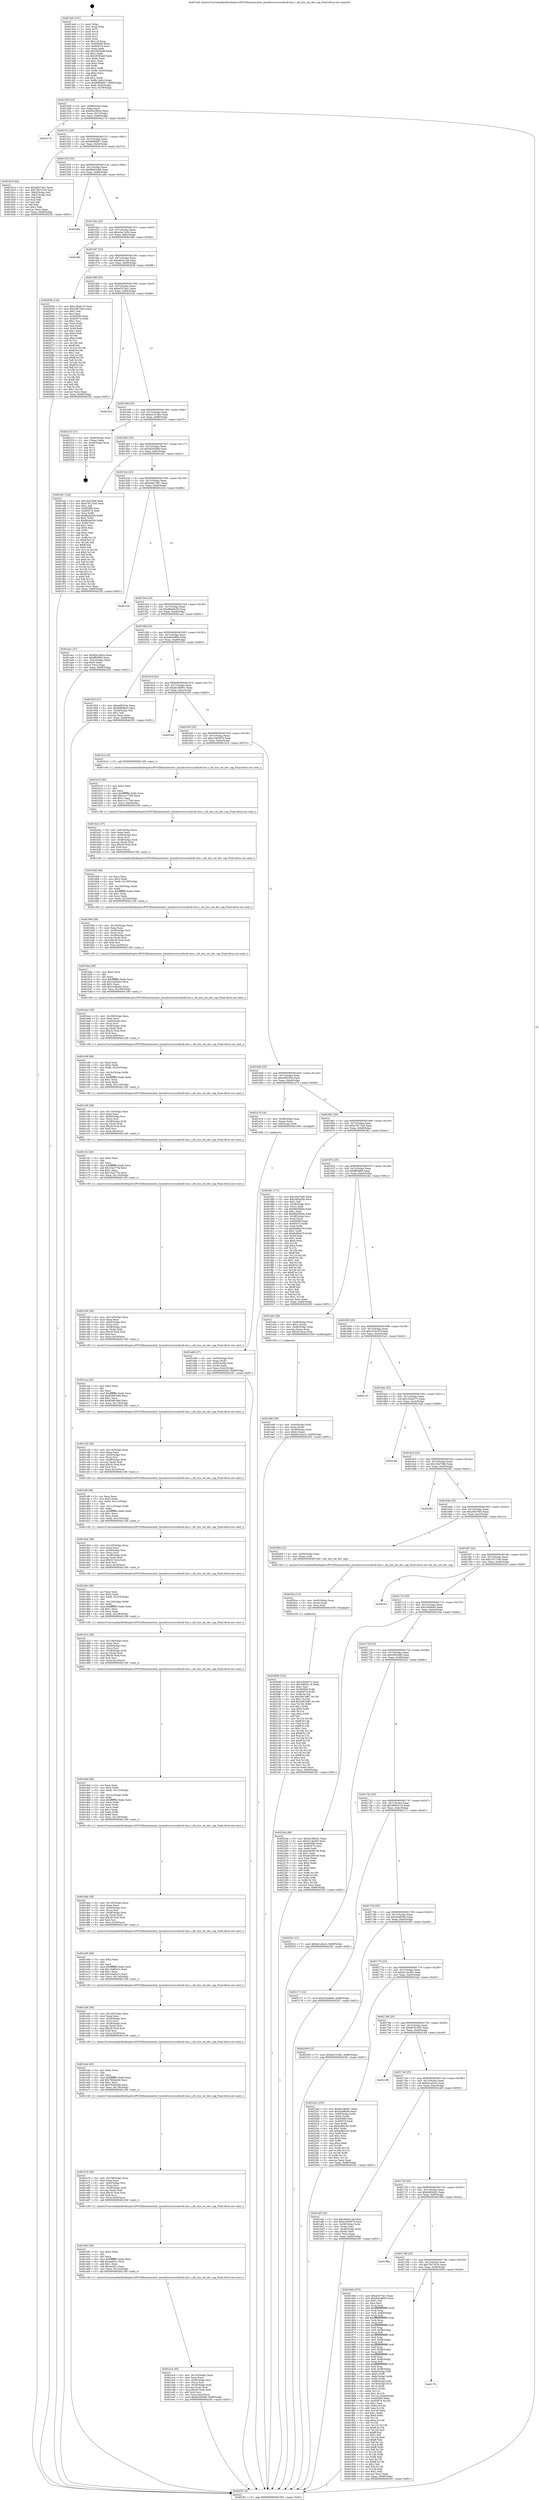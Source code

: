 digraph "0x4014a0" {
  label = "0x4014a0 (/mnt/c/Users/mathe/Desktop/tcc/POCII/binaries/extr_linuxdriversscsiufsufs-hisi.c_ufs_hisi_set_dev_cap_Final-ollvm.out::main(0))"
  labelloc = "t"
  node[shape=record]

  Entry [label="",width=0.3,height=0.3,shape=circle,fillcolor=black,style=filled]
  "0x401505" [label="{
     0x401505 [23]\l
     | [instrs]\l
     &nbsp;&nbsp;0x401505 \<+3\>: mov -0x68(%rbp),%eax\l
     &nbsp;&nbsp;0x401508 \<+2\>: mov %eax,%ecx\l
     &nbsp;&nbsp;0x40150a \<+6\>: sub $0x85418b3a,%ecx\l
     &nbsp;&nbsp;0x401510 \<+3\>: mov %eax,-0x7c(%rbp)\l
     &nbsp;&nbsp;0x401513 \<+3\>: mov %ecx,-0x80(%rbp)\l
     &nbsp;&nbsp;0x401516 \<+6\>: je 000000000040217d \<main+0xcdd\>\l
  }"]
  "0x40217d" [label="{
     0x40217d\l
  }", style=dashed]
  "0x40151c" [label="{
     0x40151c [25]\l
     | [instrs]\l
     &nbsp;&nbsp;0x40151c \<+5\>: jmp 0000000000401521 \<main+0x81\>\l
     &nbsp;&nbsp;0x401521 \<+3\>: mov -0x7c(%rbp),%eax\l
     &nbsp;&nbsp;0x401524 \<+5\>: sub $0x9080df27,%eax\l
     &nbsp;&nbsp;0x401529 \<+6\>: mov %eax,-0x84(%rbp)\l
     &nbsp;&nbsp;0x40152f \<+6\>: je 0000000000401814 \<main+0x374\>\l
  }"]
  Exit [label="",width=0.3,height=0.3,shape=circle,fillcolor=black,style=filled,peripheries=2]
  "0x401814" [label="{
     0x401814 [44]\l
     | [instrs]\l
     &nbsp;&nbsp;0x401814 \<+5\>: mov $0xaf3374e1,%eax\l
     &nbsp;&nbsp;0x401819 \<+5\>: mov $0x75b75c34,%ecx\l
     &nbsp;&nbsp;0x40181e \<+3\>: mov -0x62(%rbp),%dl\l
     &nbsp;&nbsp;0x401821 \<+4\>: mov -0x61(%rbp),%sil\l
     &nbsp;&nbsp;0x401825 \<+3\>: mov %dl,%dil\l
     &nbsp;&nbsp;0x401828 \<+3\>: and %sil,%dil\l
     &nbsp;&nbsp;0x40182b \<+3\>: xor %sil,%dl\l
     &nbsp;&nbsp;0x40182e \<+3\>: or %dl,%dil\l
     &nbsp;&nbsp;0x401831 \<+4\>: test $0x1,%dil\l
     &nbsp;&nbsp;0x401835 \<+3\>: cmovne %ecx,%eax\l
     &nbsp;&nbsp;0x401838 \<+3\>: mov %eax,-0x68(%rbp)\l
     &nbsp;&nbsp;0x40183b \<+5\>: jmp 00000000004023f1 \<main+0xf51\>\l
  }"]
  "0x401535" [label="{
     0x401535 [25]\l
     | [instrs]\l
     &nbsp;&nbsp;0x401535 \<+5\>: jmp 000000000040153a \<main+0x9a\>\l
     &nbsp;&nbsp;0x40153a \<+3\>: mov -0x7c(%rbp),%eax\l
     &nbsp;&nbsp;0x40153d \<+5\>: sub $0x98e03e94,%eax\l
     &nbsp;&nbsp;0x401542 \<+6\>: mov %eax,-0x88(%rbp)\l
     &nbsp;&nbsp;0x401548 \<+6\>: je 0000000000401a6a \<main+0x5ca\>\l
  }"]
  "0x4023f1" [label="{
     0x4023f1 [5]\l
     | [instrs]\l
     &nbsp;&nbsp;0x4023f1 \<+5\>: jmp 0000000000401505 \<main+0x65\>\l
  }"]
  "0x4014a0" [label="{
     0x4014a0 [101]\l
     | [instrs]\l
     &nbsp;&nbsp;0x4014a0 \<+1\>: push %rbp\l
     &nbsp;&nbsp;0x4014a1 \<+3\>: mov %rsp,%rbp\l
     &nbsp;&nbsp;0x4014a4 \<+2\>: push %r15\l
     &nbsp;&nbsp;0x4014a6 \<+2\>: push %r14\l
     &nbsp;&nbsp;0x4014a8 \<+2\>: push %r13\l
     &nbsp;&nbsp;0x4014aa \<+2\>: push %r12\l
     &nbsp;&nbsp;0x4014ac \<+1\>: push %rbx\l
     &nbsp;&nbsp;0x4014ad \<+7\>: sub $0x118,%rsp\l
     &nbsp;&nbsp;0x4014b4 \<+7\>: mov 0x405090,%eax\l
     &nbsp;&nbsp;0x4014bb \<+7\>: mov 0x405074,%ecx\l
     &nbsp;&nbsp;0x4014c2 \<+2\>: mov %eax,%edx\l
     &nbsp;&nbsp;0x4014c4 \<+6\>: add $0x292f2abf,%edx\l
     &nbsp;&nbsp;0x4014ca \<+3\>: sub $0x1,%edx\l
     &nbsp;&nbsp;0x4014cd \<+6\>: sub $0x292f2abf,%edx\l
     &nbsp;&nbsp;0x4014d3 \<+3\>: imul %edx,%eax\l
     &nbsp;&nbsp;0x4014d6 \<+3\>: and $0x1,%eax\l
     &nbsp;&nbsp;0x4014d9 \<+3\>: cmp $0x0,%eax\l
     &nbsp;&nbsp;0x4014dc \<+4\>: sete %r8b\l
     &nbsp;&nbsp;0x4014e0 \<+4\>: and $0x1,%r8b\l
     &nbsp;&nbsp;0x4014e4 \<+4\>: mov %r8b,-0x62(%rbp)\l
     &nbsp;&nbsp;0x4014e8 \<+3\>: cmp $0xa,%ecx\l
     &nbsp;&nbsp;0x4014eb \<+4\>: setl %r8b\l
     &nbsp;&nbsp;0x4014ef \<+4\>: and $0x1,%r8b\l
     &nbsp;&nbsp;0x4014f3 \<+4\>: mov %r8b,-0x61(%rbp)\l
     &nbsp;&nbsp;0x4014f7 \<+7\>: movl $0x9080df27,-0x68(%rbp)\l
     &nbsp;&nbsp;0x4014fe \<+3\>: mov %edi,-0x6c(%rbp)\l
     &nbsp;&nbsp;0x401501 \<+4\>: mov %rsi,-0x78(%rbp)\l
  }"]
  "0x4020d9" [label="{
     0x4020d9 [152]\l
     | [instrs]\l
     &nbsp;&nbsp;0x4020d9 \<+5\>: mov $0x1d3a0c73,%ecx\l
     &nbsp;&nbsp;0x4020de \<+5\>: mov $0x38d04118,%edx\l
     &nbsp;&nbsp;0x4020e3 \<+3\>: mov $0x1,%sil\l
     &nbsp;&nbsp;0x4020e6 \<+8\>: mov 0x405090,%r8d\l
     &nbsp;&nbsp;0x4020ee \<+8\>: mov 0x405074,%r9d\l
     &nbsp;&nbsp;0x4020f6 \<+3\>: mov %r8d,%r10d\l
     &nbsp;&nbsp;0x4020f9 \<+7\>: sub $0x2967a8f7,%r10d\l
     &nbsp;&nbsp;0x402100 \<+4\>: sub $0x1,%r10d\l
     &nbsp;&nbsp;0x402104 \<+7\>: add $0x2967a8f7,%r10d\l
     &nbsp;&nbsp;0x40210b \<+4\>: imul %r10d,%r8d\l
     &nbsp;&nbsp;0x40210f \<+4\>: and $0x1,%r8d\l
     &nbsp;&nbsp;0x402113 \<+4\>: cmp $0x0,%r8d\l
     &nbsp;&nbsp;0x402117 \<+4\>: sete %r11b\l
     &nbsp;&nbsp;0x40211b \<+4\>: cmp $0xa,%r9d\l
     &nbsp;&nbsp;0x40211f \<+3\>: setl %bl\l
     &nbsp;&nbsp;0x402122 \<+3\>: mov %r11b,%r14b\l
     &nbsp;&nbsp;0x402125 \<+4\>: xor $0xff,%r14b\l
     &nbsp;&nbsp;0x402129 \<+3\>: mov %bl,%r15b\l
     &nbsp;&nbsp;0x40212c \<+4\>: xor $0xff,%r15b\l
     &nbsp;&nbsp;0x402130 \<+4\>: xor $0x1,%sil\l
     &nbsp;&nbsp;0x402134 \<+3\>: mov %r14b,%r12b\l
     &nbsp;&nbsp;0x402137 \<+4\>: and $0xff,%r12b\l
     &nbsp;&nbsp;0x40213b \<+3\>: and %sil,%r11b\l
     &nbsp;&nbsp;0x40213e \<+3\>: mov %r15b,%r13b\l
     &nbsp;&nbsp;0x402141 \<+4\>: and $0xff,%r13b\l
     &nbsp;&nbsp;0x402145 \<+3\>: and %sil,%bl\l
     &nbsp;&nbsp;0x402148 \<+3\>: or %r11b,%r12b\l
     &nbsp;&nbsp;0x40214b \<+3\>: or %bl,%r13b\l
     &nbsp;&nbsp;0x40214e \<+3\>: xor %r13b,%r12b\l
     &nbsp;&nbsp;0x402151 \<+3\>: or %r15b,%r14b\l
     &nbsp;&nbsp;0x402154 \<+4\>: xor $0xff,%r14b\l
     &nbsp;&nbsp;0x402158 \<+4\>: or $0x1,%sil\l
     &nbsp;&nbsp;0x40215c \<+3\>: and %sil,%r14b\l
     &nbsp;&nbsp;0x40215f \<+3\>: or %r14b,%r12b\l
     &nbsp;&nbsp;0x402162 \<+4\>: test $0x1,%r12b\l
     &nbsp;&nbsp;0x402166 \<+3\>: cmovne %edx,%ecx\l
     &nbsp;&nbsp;0x402169 \<+3\>: mov %ecx,-0x68(%rbp)\l
     &nbsp;&nbsp;0x40216c \<+5\>: jmp 00000000004023f1 \<main+0xf51\>\l
  }"]
  "0x401a6a" [label="{
     0x401a6a\l
  }", style=dashed]
  "0x40154e" [label="{
     0x40154e [25]\l
     | [instrs]\l
     &nbsp;&nbsp;0x40154e \<+5\>: jmp 0000000000401553 \<main+0xb3\>\l
     &nbsp;&nbsp;0x401553 \<+3\>: mov -0x7c(%rbp),%eax\l
     &nbsp;&nbsp;0x401556 \<+5\>: sub $0xa5ac7a3b,%eax\l
     &nbsp;&nbsp;0x40155b \<+6\>: mov %eax,-0x8c(%rbp)\l
     &nbsp;&nbsp;0x401561 \<+6\>: je 00000000004019fe \<main+0x55e\>\l
  }"]
  "0x4020ca" [label="{
     0x4020ca [15]\l
     | [instrs]\l
     &nbsp;&nbsp;0x4020ca \<+4\>: mov -0x40(%rbp),%rax\l
     &nbsp;&nbsp;0x4020ce \<+3\>: mov (%rax),%rax\l
     &nbsp;&nbsp;0x4020d1 \<+3\>: mov %rax,%rdi\l
     &nbsp;&nbsp;0x4020d4 \<+5\>: call 0000000000401030 \<free@plt\>\l
     | [calls]\l
     &nbsp;&nbsp;0x401030 \{1\} (unknown)\l
  }"]
  "0x4019fe" [label="{
     0x4019fe\l
  }", style=dashed]
  "0x401567" [label="{
     0x401567 [25]\l
     | [instrs]\l
     &nbsp;&nbsp;0x401567 \<+5\>: jmp 000000000040156c \<main+0xcc\>\l
     &nbsp;&nbsp;0x40156c \<+3\>: mov -0x7c(%rbp),%eax\l
     &nbsp;&nbsp;0x40156f \<+5\>: sub $0xa6e5c1a9,%eax\l
     &nbsp;&nbsp;0x401574 \<+6\>: mov %eax,-0x90(%rbp)\l
     &nbsp;&nbsp;0x40157a \<+6\>: je 0000000000402038 \<main+0xb98\>\l
  }"]
  "0x401ec4" [label="{
     0x401ec4 [45]\l
     | [instrs]\l
     &nbsp;&nbsp;0x401ec4 \<+6\>: mov -0x13c(%rbp),%ecx\l
     &nbsp;&nbsp;0x401eca \<+3\>: imul %eax,%ecx\l
     &nbsp;&nbsp;0x401ecd \<+4\>: mov -0x40(%rbp),%rsi\l
     &nbsp;&nbsp;0x401ed1 \<+3\>: mov (%rsi),%rsi\l
     &nbsp;&nbsp;0x401ed4 \<+4\>: mov -0x38(%rbp),%rdi\l
     &nbsp;&nbsp;0x401ed8 \<+3\>: movslq (%rdi),%rdi\l
     &nbsp;&nbsp;0x401edb \<+4\>: imul $0x30,%rdi,%rdi\l
     &nbsp;&nbsp;0x401edf \<+3\>: add %rdi,%rsi\l
     &nbsp;&nbsp;0x401ee2 \<+3\>: mov %ecx,0x2c(%rsi)\l
     &nbsp;&nbsp;0x401ee5 \<+7\>: movl $0xb4305f48,-0x68(%rbp)\l
     &nbsp;&nbsp;0x401eec \<+5\>: jmp 00000000004023f1 \<main+0xf51\>\l
  }"]
  "0x402038" [label="{
     0x402038 [134]\l
     | [instrs]\l
     &nbsp;&nbsp;0x402038 \<+5\>: mov $0x1d3a0c73,%eax\l
     &nbsp;&nbsp;0x40203d \<+5\>: mov $0x20fc70e5,%ecx\l
     &nbsp;&nbsp;0x402042 \<+2\>: mov $0x1,%dl\l
     &nbsp;&nbsp;0x402044 \<+2\>: xor %esi,%esi\l
     &nbsp;&nbsp;0x402046 \<+7\>: mov 0x405090,%edi\l
     &nbsp;&nbsp;0x40204d \<+8\>: mov 0x405074,%r8d\l
     &nbsp;&nbsp;0x402055 \<+3\>: sub $0x1,%esi\l
     &nbsp;&nbsp;0x402058 \<+3\>: mov %edi,%r9d\l
     &nbsp;&nbsp;0x40205b \<+3\>: add %esi,%r9d\l
     &nbsp;&nbsp;0x40205e \<+4\>: imul %r9d,%edi\l
     &nbsp;&nbsp;0x402062 \<+3\>: and $0x1,%edi\l
     &nbsp;&nbsp;0x402065 \<+3\>: cmp $0x0,%edi\l
     &nbsp;&nbsp;0x402068 \<+4\>: sete %r10b\l
     &nbsp;&nbsp;0x40206c \<+4\>: cmp $0xa,%r8d\l
     &nbsp;&nbsp;0x402070 \<+4\>: setl %r11b\l
     &nbsp;&nbsp;0x402074 \<+3\>: mov %r10b,%bl\l
     &nbsp;&nbsp;0x402077 \<+3\>: xor $0xff,%bl\l
     &nbsp;&nbsp;0x40207a \<+3\>: mov %r11b,%r14b\l
     &nbsp;&nbsp;0x40207d \<+4\>: xor $0xff,%r14b\l
     &nbsp;&nbsp;0x402081 \<+3\>: xor $0x1,%dl\l
     &nbsp;&nbsp;0x402084 \<+3\>: mov %bl,%r15b\l
     &nbsp;&nbsp;0x402087 \<+4\>: and $0xff,%r15b\l
     &nbsp;&nbsp;0x40208b \<+3\>: and %dl,%r10b\l
     &nbsp;&nbsp;0x40208e \<+3\>: mov %r14b,%r12b\l
     &nbsp;&nbsp;0x402091 \<+4\>: and $0xff,%r12b\l
     &nbsp;&nbsp;0x402095 \<+3\>: and %dl,%r11b\l
     &nbsp;&nbsp;0x402098 \<+3\>: or %r10b,%r15b\l
     &nbsp;&nbsp;0x40209b \<+3\>: or %r11b,%r12b\l
     &nbsp;&nbsp;0x40209e \<+3\>: xor %r12b,%r15b\l
     &nbsp;&nbsp;0x4020a1 \<+3\>: or %r14b,%bl\l
     &nbsp;&nbsp;0x4020a4 \<+3\>: xor $0xff,%bl\l
     &nbsp;&nbsp;0x4020a7 \<+3\>: or $0x1,%dl\l
     &nbsp;&nbsp;0x4020aa \<+2\>: and %dl,%bl\l
     &nbsp;&nbsp;0x4020ac \<+3\>: or %bl,%r15b\l
     &nbsp;&nbsp;0x4020af \<+4\>: test $0x1,%r15b\l
     &nbsp;&nbsp;0x4020b3 \<+3\>: cmovne %ecx,%eax\l
     &nbsp;&nbsp;0x4020b6 \<+3\>: mov %eax,-0x68(%rbp)\l
     &nbsp;&nbsp;0x4020b9 \<+5\>: jmp 00000000004023f1 \<main+0xf51\>\l
  }"]
  "0x401580" [label="{
     0x401580 [25]\l
     | [instrs]\l
     &nbsp;&nbsp;0x401580 \<+5\>: jmp 0000000000401585 \<main+0xe5\>\l
     &nbsp;&nbsp;0x401585 \<+3\>: mov -0x7c(%rbp),%eax\l
     &nbsp;&nbsp;0x401588 \<+5\>: sub $0xaf3374e1,%eax\l
     &nbsp;&nbsp;0x40158d \<+6\>: mov %eax,-0x94(%rbp)\l
     &nbsp;&nbsp;0x401593 \<+6\>: je 000000000040232a \<main+0xe8a\>\l
  }"]
  "0x401e9c" [label="{
     0x401e9c [40]\l
     | [instrs]\l
     &nbsp;&nbsp;0x401e9c \<+5\>: mov $0x2,%ecx\l
     &nbsp;&nbsp;0x401ea1 \<+1\>: cltd\l
     &nbsp;&nbsp;0x401ea2 \<+2\>: idiv %ecx\l
     &nbsp;&nbsp;0x401ea4 \<+6\>: imul $0xfffffffe,%edx,%ecx\l
     &nbsp;&nbsp;0x401eaa \<+6\>: add $0xaa5d1c,%ecx\l
     &nbsp;&nbsp;0x401eb0 \<+3\>: add $0x1,%ecx\l
     &nbsp;&nbsp;0x401eb3 \<+6\>: sub $0xaa5d1c,%ecx\l
     &nbsp;&nbsp;0x401eb9 \<+6\>: mov %ecx,-0x13c(%rbp)\l
     &nbsp;&nbsp;0x401ebf \<+5\>: call 0000000000401160 \<next_i\>\l
     | [calls]\l
     &nbsp;&nbsp;0x401160 \{1\} (/mnt/c/Users/mathe/Desktop/tcc/POCII/binaries/extr_linuxdriversscsiufsufs-hisi.c_ufs_hisi_set_dev_cap_Final-ollvm.out::next_i)\l
  }"]
  "0x40232a" [label="{
     0x40232a\l
  }", style=dashed]
  "0x401599" [label="{
     0x401599 [25]\l
     | [instrs]\l
     &nbsp;&nbsp;0x401599 \<+5\>: jmp 000000000040159e \<main+0xfe\>\l
     &nbsp;&nbsp;0x40159e \<+3\>: mov -0x7c(%rbp),%eax\l
     &nbsp;&nbsp;0x4015a1 \<+5\>: sub $0xb41519bc,%eax\l
     &nbsp;&nbsp;0x4015a6 \<+6\>: mov %eax,-0x98(%rbp)\l
     &nbsp;&nbsp;0x4015ac \<+6\>: je 0000000000402315 \<main+0xe75\>\l
  }"]
  "0x401e76" [label="{
     0x401e76 [38]\l
     | [instrs]\l
     &nbsp;&nbsp;0x401e76 \<+6\>: mov -0x138(%rbp),%ecx\l
     &nbsp;&nbsp;0x401e7c \<+3\>: imul %eax,%ecx\l
     &nbsp;&nbsp;0x401e7f \<+4\>: mov -0x40(%rbp),%rsi\l
     &nbsp;&nbsp;0x401e83 \<+3\>: mov (%rsi),%rsi\l
     &nbsp;&nbsp;0x401e86 \<+4\>: mov -0x38(%rbp),%rdi\l
     &nbsp;&nbsp;0x401e8a \<+3\>: movslq (%rdi),%rdi\l
     &nbsp;&nbsp;0x401e8d \<+4\>: imul $0x30,%rdi,%rdi\l
     &nbsp;&nbsp;0x401e91 \<+3\>: add %rdi,%rsi\l
     &nbsp;&nbsp;0x401e94 \<+3\>: mov %ecx,0x28(%rsi)\l
     &nbsp;&nbsp;0x401e97 \<+5\>: call 0000000000401160 \<next_i\>\l
     | [calls]\l
     &nbsp;&nbsp;0x401160 \{1\} (/mnt/c/Users/mathe/Desktop/tcc/POCII/binaries/extr_linuxdriversscsiufsufs-hisi.c_ufs_hisi_set_dev_cap_Final-ollvm.out::next_i)\l
  }"]
  "0x402315" [label="{
     0x402315 [21]\l
     | [instrs]\l
     &nbsp;&nbsp;0x402315 \<+4\>: mov -0x60(%rbp),%rax\l
     &nbsp;&nbsp;0x402319 \<+2\>: mov (%rax),%eax\l
     &nbsp;&nbsp;0x40231b \<+4\>: lea -0x28(%rbp),%rsp\l
     &nbsp;&nbsp;0x40231f \<+1\>: pop %rbx\l
     &nbsp;&nbsp;0x402320 \<+2\>: pop %r12\l
     &nbsp;&nbsp;0x402322 \<+2\>: pop %r13\l
     &nbsp;&nbsp;0x402324 \<+2\>: pop %r14\l
     &nbsp;&nbsp;0x402326 \<+2\>: pop %r15\l
     &nbsp;&nbsp;0x402328 \<+1\>: pop %rbp\l
     &nbsp;&nbsp;0x402329 \<+1\>: ret\l
  }"]
  "0x4015b2" [label="{
     0x4015b2 [25]\l
     | [instrs]\l
     &nbsp;&nbsp;0x4015b2 \<+5\>: jmp 00000000004015b7 \<main+0x117\>\l
     &nbsp;&nbsp;0x4015b7 \<+3\>: mov -0x7c(%rbp),%eax\l
     &nbsp;&nbsp;0x4015ba \<+5\>: sub $0xb4305f48,%eax\l
     &nbsp;&nbsp;0x4015bf \<+6\>: mov %eax,-0x9c(%rbp)\l
     &nbsp;&nbsp;0x4015c5 \<+6\>: je 0000000000401ef1 \<main+0xa51\>\l
  }"]
  "0x401e4e" [label="{
     0x401e4e [40]\l
     | [instrs]\l
     &nbsp;&nbsp;0x401e4e \<+5\>: mov $0x2,%ecx\l
     &nbsp;&nbsp;0x401e53 \<+1\>: cltd\l
     &nbsp;&nbsp;0x401e54 \<+2\>: idiv %ecx\l
     &nbsp;&nbsp;0x401e56 \<+6\>: imul $0xfffffffe,%edx,%ecx\l
     &nbsp;&nbsp;0x401e5c \<+6\>: add $0x780da3e8,%ecx\l
     &nbsp;&nbsp;0x401e62 \<+3\>: add $0x1,%ecx\l
     &nbsp;&nbsp;0x401e65 \<+6\>: sub $0x780da3e8,%ecx\l
     &nbsp;&nbsp;0x401e6b \<+6\>: mov %ecx,-0x138(%rbp)\l
     &nbsp;&nbsp;0x401e71 \<+5\>: call 0000000000401160 \<next_i\>\l
     | [calls]\l
     &nbsp;&nbsp;0x401160 \{1\} (/mnt/c/Users/mathe/Desktop/tcc/POCII/binaries/extr_linuxdriversscsiufsufs-hisi.c_ufs_hisi_set_dev_cap_Final-ollvm.out::next_i)\l
  }"]
  "0x401ef1" [label="{
     0x401ef1 [144]\l
     | [instrs]\l
     &nbsp;&nbsp;0x401ef1 \<+5\>: mov $0x1fcb7b66,%eax\l
     &nbsp;&nbsp;0x401ef6 \<+5\>: mov $0xe78175a5,%ecx\l
     &nbsp;&nbsp;0x401efb \<+2\>: mov $0x1,%dl\l
     &nbsp;&nbsp;0x401efd \<+7\>: mov 0x405090,%esi\l
     &nbsp;&nbsp;0x401f04 \<+7\>: mov 0x405074,%edi\l
     &nbsp;&nbsp;0x401f0b \<+3\>: mov %esi,%r8d\l
     &nbsp;&nbsp;0x401f0e \<+7\>: add $0xf8cda439,%r8d\l
     &nbsp;&nbsp;0x401f15 \<+4\>: sub $0x1,%r8d\l
     &nbsp;&nbsp;0x401f19 \<+7\>: sub $0xf8cda439,%r8d\l
     &nbsp;&nbsp;0x401f20 \<+4\>: imul %r8d,%esi\l
     &nbsp;&nbsp;0x401f24 \<+3\>: and $0x1,%esi\l
     &nbsp;&nbsp;0x401f27 \<+3\>: cmp $0x0,%esi\l
     &nbsp;&nbsp;0x401f2a \<+4\>: sete %r9b\l
     &nbsp;&nbsp;0x401f2e \<+3\>: cmp $0xa,%edi\l
     &nbsp;&nbsp;0x401f31 \<+4\>: setl %r10b\l
     &nbsp;&nbsp;0x401f35 \<+3\>: mov %r9b,%r11b\l
     &nbsp;&nbsp;0x401f38 \<+4\>: xor $0xff,%r11b\l
     &nbsp;&nbsp;0x401f3c \<+3\>: mov %r10b,%bl\l
     &nbsp;&nbsp;0x401f3f \<+3\>: xor $0xff,%bl\l
     &nbsp;&nbsp;0x401f42 \<+3\>: xor $0x0,%dl\l
     &nbsp;&nbsp;0x401f45 \<+3\>: mov %r11b,%r14b\l
     &nbsp;&nbsp;0x401f48 \<+4\>: and $0x0,%r14b\l
     &nbsp;&nbsp;0x401f4c \<+3\>: and %dl,%r9b\l
     &nbsp;&nbsp;0x401f4f \<+3\>: mov %bl,%r15b\l
     &nbsp;&nbsp;0x401f52 \<+4\>: and $0x0,%r15b\l
     &nbsp;&nbsp;0x401f56 \<+3\>: and %dl,%r10b\l
     &nbsp;&nbsp;0x401f59 \<+3\>: or %r9b,%r14b\l
     &nbsp;&nbsp;0x401f5c \<+3\>: or %r10b,%r15b\l
     &nbsp;&nbsp;0x401f5f \<+3\>: xor %r15b,%r14b\l
     &nbsp;&nbsp;0x401f62 \<+3\>: or %bl,%r11b\l
     &nbsp;&nbsp;0x401f65 \<+4\>: xor $0xff,%r11b\l
     &nbsp;&nbsp;0x401f69 \<+3\>: or $0x0,%dl\l
     &nbsp;&nbsp;0x401f6c \<+3\>: and %dl,%r11b\l
     &nbsp;&nbsp;0x401f6f \<+3\>: or %r11b,%r14b\l
     &nbsp;&nbsp;0x401f72 \<+4\>: test $0x1,%r14b\l
     &nbsp;&nbsp;0x401f76 \<+3\>: cmovne %ecx,%eax\l
     &nbsp;&nbsp;0x401f79 \<+3\>: mov %eax,-0x68(%rbp)\l
     &nbsp;&nbsp;0x401f7c \<+5\>: jmp 00000000004023f1 \<main+0xf51\>\l
  }"]
  "0x4015cb" [label="{
     0x4015cb [25]\l
     | [instrs]\l
     &nbsp;&nbsp;0x4015cb \<+5\>: jmp 00000000004015d0 \<main+0x130\>\l
     &nbsp;&nbsp;0x4015d0 \<+3\>: mov -0x7c(%rbp),%eax\l
     &nbsp;&nbsp;0x4015d3 \<+5\>: sub $0xbb437d61,%eax\l
     &nbsp;&nbsp;0x4015d8 \<+6\>: mov %eax,-0xa0(%rbp)\l
     &nbsp;&nbsp;0x4015de \<+6\>: je 000000000040223e \<main+0xd9e\>\l
  }"]
  "0x401e28" [label="{
     0x401e28 [38]\l
     | [instrs]\l
     &nbsp;&nbsp;0x401e28 \<+6\>: mov -0x134(%rbp),%ecx\l
     &nbsp;&nbsp;0x401e2e \<+3\>: imul %eax,%ecx\l
     &nbsp;&nbsp;0x401e31 \<+4\>: mov -0x40(%rbp),%rsi\l
     &nbsp;&nbsp;0x401e35 \<+3\>: mov (%rsi),%rsi\l
     &nbsp;&nbsp;0x401e38 \<+4\>: mov -0x38(%rbp),%rdi\l
     &nbsp;&nbsp;0x401e3c \<+3\>: movslq (%rdi),%rdi\l
     &nbsp;&nbsp;0x401e3f \<+4\>: imul $0x30,%rdi,%rdi\l
     &nbsp;&nbsp;0x401e43 \<+3\>: add %rdi,%rsi\l
     &nbsp;&nbsp;0x401e46 \<+3\>: mov %ecx,0x24(%rsi)\l
     &nbsp;&nbsp;0x401e49 \<+5\>: call 0000000000401160 \<next_i\>\l
     | [calls]\l
     &nbsp;&nbsp;0x401160 \{1\} (/mnt/c/Users/mathe/Desktop/tcc/POCII/binaries/extr_linuxdriversscsiufsufs-hisi.c_ufs_hisi_set_dev_cap_Final-ollvm.out::next_i)\l
  }"]
  "0x40223e" [label="{
     0x40223e\l
  }", style=dashed]
  "0x4015e4" [label="{
     0x4015e4 [25]\l
     | [instrs]\l
     &nbsp;&nbsp;0x4015e4 \<+5\>: jmp 00000000004015e9 \<main+0x149\>\l
     &nbsp;&nbsp;0x4015e9 \<+3\>: mov -0x7c(%rbp),%eax\l
     &nbsp;&nbsp;0x4015ec \<+5\>: sub $0xd8cb0a39,%eax\l
     &nbsp;&nbsp;0x4015f1 \<+6\>: mov %eax,-0xa4(%rbp)\l
     &nbsp;&nbsp;0x4015f7 \<+6\>: je 0000000000401aa1 \<main+0x601\>\l
  }"]
  "0x401e00" [label="{
     0x401e00 [40]\l
     | [instrs]\l
     &nbsp;&nbsp;0x401e00 \<+5\>: mov $0x2,%ecx\l
     &nbsp;&nbsp;0x401e05 \<+1\>: cltd\l
     &nbsp;&nbsp;0x401e06 \<+2\>: idiv %ecx\l
     &nbsp;&nbsp;0x401e08 \<+6\>: imul $0xfffffffe,%edx,%ecx\l
     &nbsp;&nbsp;0x401e0e \<+6\>: sub $0x1de65a7c,%ecx\l
     &nbsp;&nbsp;0x401e14 \<+3\>: add $0x1,%ecx\l
     &nbsp;&nbsp;0x401e17 \<+6\>: add $0x1de65a7c,%ecx\l
     &nbsp;&nbsp;0x401e1d \<+6\>: mov %ecx,-0x134(%rbp)\l
     &nbsp;&nbsp;0x401e23 \<+5\>: call 0000000000401160 \<next_i\>\l
     | [calls]\l
     &nbsp;&nbsp;0x401160 \{1\} (/mnt/c/Users/mathe/Desktop/tcc/POCII/binaries/extr_linuxdriversscsiufsufs-hisi.c_ufs_hisi_set_dev_cap_Final-ollvm.out::next_i)\l
  }"]
  "0x401aa1" [label="{
     0x401aa1 [27]\l
     | [instrs]\l
     &nbsp;&nbsp;0x401aa1 \<+5\>: mov $0x85418b3a,%eax\l
     &nbsp;&nbsp;0x401aa6 \<+5\>: mov $0xfff36f64,%ecx\l
     &nbsp;&nbsp;0x401aab \<+3\>: mov -0x2c(%rbp),%edx\l
     &nbsp;&nbsp;0x401aae \<+3\>: cmp $0x0,%edx\l
     &nbsp;&nbsp;0x401ab1 \<+3\>: cmove %ecx,%eax\l
     &nbsp;&nbsp;0x401ab4 \<+3\>: mov %eax,-0x68(%rbp)\l
     &nbsp;&nbsp;0x401ab7 \<+5\>: jmp 00000000004023f1 \<main+0xf51\>\l
  }"]
  "0x4015fd" [label="{
     0x4015fd [25]\l
     | [instrs]\l
     &nbsp;&nbsp;0x4015fd \<+5\>: jmp 0000000000401602 \<main+0x162\>\l
     &nbsp;&nbsp;0x401602 \<+3\>: mov -0x7c(%rbp),%eax\l
     &nbsp;&nbsp;0x401605 \<+5\>: sub $0xde0c8600,%eax\l
     &nbsp;&nbsp;0x40160a \<+6\>: mov %eax,-0xa8(%rbp)\l
     &nbsp;&nbsp;0x401610 \<+6\>: je 0000000000401953 \<main+0x4b3\>\l
  }"]
  "0x401dda" [label="{
     0x401dda [38]\l
     | [instrs]\l
     &nbsp;&nbsp;0x401dda \<+6\>: mov -0x130(%rbp),%ecx\l
     &nbsp;&nbsp;0x401de0 \<+3\>: imul %eax,%ecx\l
     &nbsp;&nbsp;0x401de3 \<+4\>: mov -0x40(%rbp),%rsi\l
     &nbsp;&nbsp;0x401de7 \<+3\>: mov (%rsi),%rsi\l
     &nbsp;&nbsp;0x401dea \<+4\>: mov -0x38(%rbp),%rdi\l
     &nbsp;&nbsp;0x401dee \<+3\>: movslq (%rdi),%rdi\l
     &nbsp;&nbsp;0x401df1 \<+4\>: imul $0x30,%rdi,%rdi\l
     &nbsp;&nbsp;0x401df5 \<+3\>: add %rdi,%rsi\l
     &nbsp;&nbsp;0x401df8 \<+3\>: mov %ecx,0x20(%rsi)\l
     &nbsp;&nbsp;0x401dfb \<+5\>: call 0000000000401160 \<next_i\>\l
     | [calls]\l
     &nbsp;&nbsp;0x401160 \{1\} (/mnt/c/Users/mathe/Desktop/tcc/POCII/binaries/extr_linuxdriversscsiufsufs-hisi.c_ufs_hisi_set_dev_cap_Final-ollvm.out::next_i)\l
  }"]
  "0x401953" [label="{
     0x401953 [27]\l
     | [instrs]\l
     &nbsp;&nbsp;0x401953 \<+5\>: mov $0xe4f9253e,%eax\l
     &nbsp;&nbsp;0x401958 \<+5\>: mov $0x6ef64843,%ecx\l
     &nbsp;&nbsp;0x40195d \<+3\>: mov -0x2d(%rbp),%dl\l
     &nbsp;&nbsp;0x401960 \<+3\>: test $0x1,%dl\l
     &nbsp;&nbsp;0x401963 \<+3\>: cmovne %ecx,%eax\l
     &nbsp;&nbsp;0x401966 \<+3\>: mov %eax,-0x68(%rbp)\l
     &nbsp;&nbsp;0x401969 \<+5\>: jmp 00000000004023f1 \<main+0xf51\>\l
  }"]
  "0x401616" [label="{
     0x401616 [25]\l
     | [instrs]\l
     &nbsp;&nbsp;0x401616 \<+5\>: jmp 000000000040161b \<main+0x17b\>\l
     &nbsp;&nbsp;0x40161b \<+3\>: mov -0x7c(%rbp),%eax\l
     &nbsp;&nbsp;0x40161e \<+5\>: sub $0xde18b001,%eax\l
     &nbsp;&nbsp;0x401623 \<+6\>: mov %eax,-0xac(%rbp)\l
     &nbsp;&nbsp;0x401629 \<+6\>: je 00000000004023e0 \<main+0xf40\>\l
  }"]
  "0x401da0" [label="{
     0x401da0 [58]\l
     | [instrs]\l
     &nbsp;&nbsp;0x401da0 \<+2\>: xor %ecx,%ecx\l
     &nbsp;&nbsp;0x401da2 \<+5\>: mov $0x2,%edx\l
     &nbsp;&nbsp;0x401da7 \<+6\>: mov %edx,-0x12c(%rbp)\l
     &nbsp;&nbsp;0x401dad \<+1\>: cltd\l
     &nbsp;&nbsp;0x401dae \<+7\>: mov -0x12c(%rbp),%r8d\l
     &nbsp;&nbsp;0x401db5 \<+3\>: idiv %r8d\l
     &nbsp;&nbsp;0x401db8 \<+6\>: imul $0xfffffffe,%edx,%edx\l
     &nbsp;&nbsp;0x401dbe \<+3\>: mov %ecx,%r9d\l
     &nbsp;&nbsp;0x401dc1 \<+3\>: sub %edx,%r9d\l
     &nbsp;&nbsp;0x401dc4 \<+2\>: mov %ecx,%edx\l
     &nbsp;&nbsp;0x401dc6 \<+3\>: sub $0x1,%edx\l
     &nbsp;&nbsp;0x401dc9 \<+3\>: add %edx,%r9d\l
     &nbsp;&nbsp;0x401dcc \<+3\>: sub %r9d,%ecx\l
     &nbsp;&nbsp;0x401dcf \<+6\>: mov %ecx,-0x130(%rbp)\l
     &nbsp;&nbsp;0x401dd5 \<+5\>: call 0000000000401160 \<next_i\>\l
     | [calls]\l
     &nbsp;&nbsp;0x401160 \{1\} (/mnt/c/Users/mathe/Desktop/tcc/POCII/binaries/extr_linuxdriversscsiufsufs-hisi.c_ufs_hisi_set_dev_cap_Final-ollvm.out::next_i)\l
  }"]
  "0x4023e0" [label="{
     0x4023e0\l
  }", style=dashed]
  "0x40162f" [label="{
     0x40162f [25]\l
     | [instrs]\l
     &nbsp;&nbsp;0x40162f \<+5\>: jmp 0000000000401634 \<main+0x194\>\l
     &nbsp;&nbsp;0x401634 \<+3\>: mov -0x7c(%rbp),%eax\l
     &nbsp;&nbsp;0x401637 \<+5\>: sub $0xe1883879,%eax\l
     &nbsp;&nbsp;0x40163c \<+6\>: mov %eax,-0xb0(%rbp)\l
     &nbsp;&nbsp;0x401642 \<+6\>: je 0000000000401b14 \<main+0x674\>\l
  }"]
  "0x401d7a" [label="{
     0x401d7a [38]\l
     | [instrs]\l
     &nbsp;&nbsp;0x401d7a \<+6\>: mov -0x128(%rbp),%ecx\l
     &nbsp;&nbsp;0x401d80 \<+3\>: imul %eax,%ecx\l
     &nbsp;&nbsp;0x401d83 \<+4\>: mov -0x40(%rbp),%rsi\l
     &nbsp;&nbsp;0x401d87 \<+3\>: mov (%rsi),%rsi\l
     &nbsp;&nbsp;0x401d8a \<+4\>: mov -0x38(%rbp),%rdi\l
     &nbsp;&nbsp;0x401d8e \<+3\>: movslq (%rdi),%rdi\l
     &nbsp;&nbsp;0x401d91 \<+4\>: imul $0x30,%rdi,%rdi\l
     &nbsp;&nbsp;0x401d95 \<+3\>: add %rdi,%rsi\l
     &nbsp;&nbsp;0x401d98 \<+3\>: mov %ecx,0x1c(%rsi)\l
     &nbsp;&nbsp;0x401d9b \<+5\>: call 0000000000401160 \<next_i\>\l
     | [calls]\l
     &nbsp;&nbsp;0x401160 \{1\} (/mnt/c/Users/mathe/Desktop/tcc/POCII/binaries/extr_linuxdriversscsiufsufs-hisi.c_ufs_hisi_set_dev_cap_Final-ollvm.out::next_i)\l
  }"]
  "0x401b14" [label="{
     0x401b14 [5]\l
     | [instrs]\l
     &nbsp;&nbsp;0x401b14 \<+5\>: call 0000000000401160 \<next_i\>\l
     | [calls]\l
     &nbsp;&nbsp;0x401160 \{1\} (/mnt/c/Users/mathe/Desktop/tcc/POCII/binaries/extr_linuxdriversscsiufsufs-hisi.c_ufs_hisi_set_dev_cap_Final-ollvm.out::next_i)\l
  }"]
  "0x401648" [label="{
     0x401648 [25]\l
     | [instrs]\l
     &nbsp;&nbsp;0x401648 \<+5\>: jmp 000000000040164d \<main+0x1ad\>\l
     &nbsp;&nbsp;0x40164d \<+3\>: mov -0x7c(%rbp),%eax\l
     &nbsp;&nbsp;0x401650 \<+5\>: sub $0xe4f9253e,%eax\l
     &nbsp;&nbsp;0x401655 \<+6\>: mov %eax,-0xb4(%rbp)\l
     &nbsp;&nbsp;0x40165b \<+6\>: je 0000000000401a76 \<main+0x5d6\>\l
  }"]
  "0x401d4c" [label="{
     0x401d4c [46]\l
     | [instrs]\l
     &nbsp;&nbsp;0x401d4c \<+2\>: xor %ecx,%ecx\l
     &nbsp;&nbsp;0x401d4e \<+5\>: mov $0x2,%edx\l
     &nbsp;&nbsp;0x401d53 \<+6\>: mov %edx,-0x124(%rbp)\l
     &nbsp;&nbsp;0x401d59 \<+1\>: cltd\l
     &nbsp;&nbsp;0x401d5a \<+7\>: mov -0x124(%rbp),%r8d\l
     &nbsp;&nbsp;0x401d61 \<+3\>: idiv %r8d\l
     &nbsp;&nbsp;0x401d64 \<+6\>: imul $0xfffffffe,%edx,%edx\l
     &nbsp;&nbsp;0x401d6a \<+3\>: sub $0x1,%ecx\l
     &nbsp;&nbsp;0x401d6d \<+2\>: sub %ecx,%edx\l
     &nbsp;&nbsp;0x401d6f \<+6\>: mov %edx,-0x128(%rbp)\l
     &nbsp;&nbsp;0x401d75 \<+5\>: call 0000000000401160 \<next_i\>\l
     | [calls]\l
     &nbsp;&nbsp;0x401160 \{1\} (/mnt/c/Users/mathe/Desktop/tcc/POCII/binaries/extr_linuxdriversscsiufsufs-hisi.c_ufs_hisi_set_dev_cap_Final-ollvm.out::next_i)\l
  }"]
  "0x401a76" [label="{
     0x401a76 [16]\l
     | [instrs]\l
     &nbsp;&nbsp;0x401a76 \<+4\>: mov -0x58(%rbp),%rax\l
     &nbsp;&nbsp;0x401a7a \<+3\>: mov (%rax),%rax\l
     &nbsp;&nbsp;0x401a7d \<+4\>: mov 0x8(%rax),%rdi\l
     &nbsp;&nbsp;0x401a81 \<+5\>: call 0000000000401060 \<atoi@plt\>\l
     | [calls]\l
     &nbsp;&nbsp;0x401060 \{1\} (unknown)\l
  }"]
  "0x401661" [label="{
     0x401661 [25]\l
     | [instrs]\l
     &nbsp;&nbsp;0x401661 \<+5\>: jmp 0000000000401666 \<main+0x1c6\>\l
     &nbsp;&nbsp;0x401666 \<+3\>: mov -0x7c(%rbp),%eax\l
     &nbsp;&nbsp;0x401669 \<+5\>: sub $0xe78175a5,%eax\l
     &nbsp;&nbsp;0x40166e \<+6\>: mov %eax,-0xb8(%rbp)\l
     &nbsp;&nbsp;0x401674 \<+6\>: je 0000000000401f81 \<main+0xae1\>\l
  }"]
  "0x401d26" [label="{
     0x401d26 [38]\l
     | [instrs]\l
     &nbsp;&nbsp;0x401d26 \<+6\>: mov -0x120(%rbp),%ecx\l
     &nbsp;&nbsp;0x401d2c \<+3\>: imul %eax,%ecx\l
     &nbsp;&nbsp;0x401d2f \<+4\>: mov -0x40(%rbp),%rsi\l
     &nbsp;&nbsp;0x401d33 \<+3\>: mov (%rsi),%rsi\l
     &nbsp;&nbsp;0x401d36 \<+4\>: mov -0x38(%rbp),%rdi\l
     &nbsp;&nbsp;0x401d3a \<+3\>: movslq (%rdi),%rdi\l
     &nbsp;&nbsp;0x401d3d \<+4\>: imul $0x30,%rdi,%rdi\l
     &nbsp;&nbsp;0x401d41 \<+3\>: add %rdi,%rsi\l
     &nbsp;&nbsp;0x401d44 \<+3\>: mov %ecx,0x18(%rsi)\l
     &nbsp;&nbsp;0x401d47 \<+5\>: call 0000000000401160 \<next_i\>\l
     | [calls]\l
     &nbsp;&nbsp;0x401160 \{1\} (/mnt/c/Users/mathe/Desktop/tcc/POCII/binaries/extr_linuxdriversscsiufsufs-hisi.c_ufs_hisi_set_dev_cap_Final-ollvm.out::next_i)\l
  }"]
  "0x401f81" [label="{
     0x401f81 [171]\l
     | [instrs]\l
     &nbsp;&nbsp;0x401f81 \<+5\>: mov $0x1fcb7b66,%eax\l
     &nbsp;&nbsp;0x401f86 \<+5\>: mov $0x34f3cd5b,%ecx\l
     &nbsp;&nbsp;0x401f8b \<+2\>: mov $0x1,%dl\l
     &nbsp;&nbsp;0x401f8d \<+4\>: mov -0x38(%rbp),%rsi\l
     &nbsp;&nbsp;0x401f91 \<+2\>: mov (%rsi),%edi\l
     &nbsp;&nbsp;0x401f93 \<+6\>: sub $0x89d36bbe,%edi\l
     &nbsp;&nbsp;0x401f99 \<+3\>: add $0x1,%edi\l
     &nbsp;&nbsp;0x401f9c \<+6\>: add $0x89d36bbe,%edi\l
     &nbsp;&nbsp;0x401fa2 \<+4\>: mov -0x38(%rbp),%rsi\l
     &nbsp;&nbsp;0x401fa6 \<+2\>: mov %edi,(%rsi)\l
     &nbsp;&nbsp;0x401fa8 \<+7\>: mov 0x405090,%edi\l
     &nbsp;&nbsp;0x401faf \<+8\>: mov 0x405074,%r8d\l
     &nbsp;&nbsp;0x401fb7 \<+3\>: mov %edi,%r9d\l
     &nbsp;&nbsp;0x401fba \<+7\>: sub $0x8e96be79,%r9d\l
     &nbsp;&nbsp;0x401fc1 \<+4\>: sub $0x1,%r9d\l
     &nbsp;&nbsp;0x401fc5 \<+7\>: add $0x8e96be79,%r9d\l
     &nbsp;&nbsp;0x401fcc \<+4\>: imul %r9d,%edi\l
     &nbsp;&nbsp;0x401fd0 \<+3\>: and $0x1,%edi\l
     &nbsp;&nbsp;0x401fd3 \<+3\>: cmp $0x0,%edi\l
     &nbsp;&nbsp;0x401fd6 \<+4\>: sete %r10b\l
     &nbsp;&nbsp;0x401fda \<+4\>: cmp $0xa,%r8d\l
     &nbsp;&nbsp;0x401fde \<+4\>: setl %r11b\l
     &nbsp;&nbsp;0x401fe2 \<+3\>: mov %r10b,%bl\l
     &nbsp;&nbsp;0x401fe5 \<+3\>: xor $0xff,%bl\l
     &nbsp;&nbsp;0x401fe8 \<+3\>: mov %r11b,%r14b\l
     &nbsp;&nbsp;0x401feb \<+4\>: xor $0xff,%r14b\l
     &nbsp;&nbsp;0x401fef \<+3\>: xor $0x1,%dl\l
     &nbsp;&nbsp;0x401ff2 \<+3\>: mov %bl,%r15b\l
     &nbsp;&nbsp;0x401ff5 \<+4\>: and $0xff,%r15b\l
     &nbsp;&nbsp;0x401ff9 \<+3\>: and %dl,%r10b\l
     &nbsp;&nbsp;0x401ffc \<+3\>: mov %r14b,%r12b\l
     &nbsp;&nbsp;0x401fff \<+4\>: and $0xff,%r12b\l
     &nbsp;&nbsp;0x402003 \<+3\>: and %dl,%r11b\l
     &nbsp;&nbsp;0x402006 \<+3\>: or %r10b,%r15b\l
     &nbsp;&nbsp;0x402009 \<+3\>: or %r11b,%r12b\l
     &nbsp;&nbsp;0x40200c \<+3\>: xor %r12b,%r15b\l
     &nbsp;&nbsp;0x40200f \<+3\>: or %r14b,%bl\l
     &nbsp;&nbsp;0x402012 \<+3\>: xor $0xff,%bl\l
     &nbsp;&nbsp;0x402015 \<+3\>: or $0x1,%dl\l
     &nbsp;&nbsp;0x402018 \<+2\>: and %dl,%bl\l
     &nbsp;&nbsp;0x40201a \<+3\>: or %bl,%r15b\l
     &nbsp;&nbsp;0x40201d \<+4\>: test $0x1,%r15b\l
     &nbsp;&nbsp;0x402021 \<+3\>: cmovne %ecx,%eax\l
     &nbsp;&nbsp;0x402024 \<+3\>: mov %eax,-0x68(%rbp)\l
     &nbsp;&nbsp;0x402027 \<+5\>: jmp 00000000004023f1 \<main+0xf51\>\l
  }"]
  "0x40167a" [label="{
     0x40167a [25]\l
     | [instrs]\l
     &nbsp;&nbsp;0x40167a \<+5\>: jmp 000000000040167f \<main+0x1df\>\l
     &nbsp;&nbsp;0x40167f \<+3\>: mov -0x7c(%rbp),%eax\l
     &nbsp;&nbsp;0x401682 \<+5\>: sub $0xfff36f64,%eax\l
     &nbsp;&nbsp;0x401687 \<+6\>: mov %eax,-0xbc(%rbp)\l
     &nbsp;&nbsp;0x40168d \<+6\>: je 0000000000401abc \<main+0x61c\>\l
  }"]
  "0x401cf8" [label="{
     0x401cf8 [46]\l
     | [instrs]\l
     &nbsp;&nbsp;0x401cf8 \<+2\>: xor %ecx,%ecx\l
     &nbsp;&nbsp;0x401cfa \<+5\>: mov $0x2,%edx\l
     &nbsp;&nbsp;0x401cff \<+6\>: mov %edx,-0x11c(%rbp)\l
     &nbsp;&nbsp;0x401d05 \<+1\>: cltd\l
     &nbsp;&nbsp;0x401d06 \<+7\>: mov -0x11c(%rbp),%r8d\l
     &nbsp;&nbsp;0x401d0d \<+3\>: idiv %r8d\l
     &nbsp;&nbsp;0x401d10 \<+6\>: imul $0xfffffffe,%edx,%edx\l
     &nbsp;&nbsp;0x401d16 \<+3\>: sub $0x1,%ecx\l
     &nbsp;&nbsp;0x401d19 \<+2\>: sub %ecx,%edx\l
     &nbsp;&nbsp;0x401d1b \<+6\>: mov %edx,-0x120(%rbp)\l
     &nbsp;&nbsp;0x401d21 \<+5\>: call 0000000000401160 \<next_i\>\l
     | [calls]\l
     &nbsp;&nbsp;0x401160 \{1\} (/mnt/c/Users/mathe/Desktop/tcc/POCII/binaries/extr_linuxdriversscsiufsufs-hisi.c_ufs_hisi_set_dev_cap_Final-ollvm.out::next_i)\l
  }"]
  "0x401abc" [label="{
     0x401abc [26]\l
     | [instrs]\l
     &nbsp;&nbsp;0x401abc \<+4\>: mov -0x48(%rbp),%rax\l
     &nbsp;&nbsp;0x401ac0 \<+6\>: movl $0x1,(%rax)\l
     &nbsp;&nbsp;0x401ac6 \<+4\>: mov -0x48(%rbp),%rax\l
     &nbsp;&nbsp;0x401aca \<+3\>: movslq (%rax),%rax\l
     &nbsp;&nbsp;0x401acd \<+4\>: imul $0x30,%rax,%rdi\l
     &nbsp;&nbsp;0x401ad1 \<+5\>: call 0000000000401050 \<malloc@plt\>\l
     | [calls]\l
     &nbsp;&nbsp;0x401050 \{1\} (unknown)\l
  }"]
  "0x401693" [label="{
     0x401693 [25]\l
     | [instrs]\l
     &nbsp;&nbsp;0x401693 \<+5\>: jmp 0000000000401698 \<main+0x1f8\>\l
     &nbsp;&nbsp;0x401698 \<+3\>: mov -0x7c(%rbp),%eax\l
     &nbsp;&nbsp;0x40169b \<+5\>: sub $0x1035c87f,%eax\l
     &nbsp;&nbsp;0x4016a0 \<+6\>: mov %eax,-0xc0(%rbp)\l
     &nbsp;&nbsp;0x4016a6 \<+6\>: je 00000000004021e1 \<main+0xd41\>\l
  }"]
  "0x401cd2" [label="{
     0x401cd2 [38]\l
     | [instrs]\l
     &nbsp;&nbsp;0x401cd2 \<+6\>: mov -0x118(%rbp),%ecx\l
     &nbsp;&nbsp;0x401cd8 \<+3\>: imul %eax,%ecx\l
     &nbsp;&nbsp;0x401cdb \<+4\>: mov -0x40(%rbp),%rsi\l
     &nbsp;&nbsp;0x401cdf \<+3\>: mov (%rsi),%rsi\l
     &nbsp;&nbsp;0x401ce2 \<+4\>: mov -0x38(%rbp),%rdi\l
     &nbsp;&nbsp;0x401ce6 \<+3\>: movslq (%rdi),%rdi\l
     &nbsp;&nbsp;0x401ce9 \<+4\>: imul $0x30,%rdi,%rdi\l
     &nbsp;&nbsp;0x401ced \<+3\>: add %rdi,%rsi\l
     &nbsp;&nbsp;0x401cf0 \<+3\>: mov %ecx,0x14(%rsi)\l
     &nbsp;&nbsp;0x401cf3 \<+5\>: call 0000000000401160 \<next_i\>\l
     | [calls]\l
     &nbsp;&nbsp;0x401160 \{1\} (/mnt/c/Users/mathe/Desktop/tcc/POCII/binaries/extr_linuxdriversscsiufsufs-hisi.c_ufs_hisi_set_dev_cap_Final-ollvm.out::next_i)\l
  }"]
  "0x4021e1" [label="{
     0x4021e1\l
  }", style=dashed]
  "0x4016ac" [label="{
     0x4016ac [25]\l
     | [instrs]\l
     &nbsp;&nbsp;0x4016ac \<+5\>: jmp 00000000004016b1 \<main+0x211\>\l
     &nbsp;&nbsp;0x4016b1 \<+3\>: mov -0x7c(%rbp),%eax\l
     &nbsp;&nbsp;0x4016b4 \<+5\>: sub $0x1d3a0c73,%eax\l
     &nbsp;&nbsp;0x4016b9 \<+6\>: mov %eax,-0xc4(%rbp)\l
     &nbsp;&nbsp;0x4016bf \<+6\>: je 00000000004023a8 \<main+0xf08\>\l
  }"]
  "0x401caa" [label="{
     0x401caa [40]\l
     | [instrs]\l
     &nbsp;&nbsp;0x401caa \<+5\>: mov $0x2,%ecx\l
     &nbsp;&nbsp;0x401caf \<+1\>: cltd\l
     &nbsp;&nbsp;0x401cb0 \<+2\>: idiv %ecx\l
     &nbsp;&nbsp;0x401cb2 \<+6\>: imul $0xfffffffe,%edx,%ecx\l
     &nbsp;&nbsp;0x401cb8 \<+6\>: sub $0x82891689,%ecx\l
     &nbsp;&nbsp;0x401cbe \<+3\>: add $0x1,%ecx\l
     &nbsp;&nbsp;0x401cc1 \<+6\>: add $0x82891689,%ecx\l
     &nbsp;&nbsp;0x401cc7 \<+6\>: mov %ecx,-0x118(%rbp)\l
     &nbsp;&nbsp;0x401ccd \<+5\>: call 0000000000401160 \<next_i\>\l
     | [calls]\l
     &nbsp;&nbsp;0x401160 \{1\} (/mnt/c/Users/mathe/Desktop/tcc/POCII/binaries/extr_linuxdriversscsiufsufs-hisi.c_ufs_hisi_set_dev_cap_Final-ollvm.out::next_i)\l
  }"]
  "0x4023a8" [label="{
     0x4023a8\l
  }", style=dashed]
  "0x4016c5" [label="{
     0x4016c5 [25]\l
     | [instrs]\l
     &nbsp;&nbsp;0x4016c5 \<+5\>: jmp 00000000004016ca \<main+0x22a\>\l
     &nbsp;&nbsp;0x4016ca \<+3\>: mov -0x7c(%rbp),%eax\l
     &nbsp;&nbsp;0x4016cd \<+5\>: sub $0x1fcb7b66,%eax\l
     &nbsp;&nbsp;0x4016d2 \<+6\>: mov %eax,-0xc8(%rbp)\l
     &nbsp;&nbsp;0x4016d8 \<+6\>: je 0000000000402381 \<main+0xee1\>\l
  }"]
  "0x401c84" [label="{
     0x401c84 [38]\l
     | [instrs]\l
     &nbsp;&nbsp;0x401c84 \<+6\>: mov -0x114(%rbp),%ecx\l
     &nbsp;&nbsp;0x401c8a \<+3\>: imul %eax,%ecx\l
     &nbsp;&nbsp;0x401c8d \<+4\>: mov -0x40(%rbp),%rsi\l
     &nbsp;&nbsp;0x401c91 \<+3\>: mov (%rsi),%rsi\l
     &nbsp;&nbsp;0x401c94 \<+4\>: mov -0x38(%rbp),%rdi\l
     &nbsp;&nbsp;0x401c98 \<+3\>: movslq (%rdi),%rdi\l
     &nbsp;&nbsp;0x401c9b \<+4\>: imul $0x30,%rdi,%rdi\l
     &nbsp;&nbsp;0x401c9f \<+3\>: add %rdi,%rsi\l
     &nbsp;&nbsp;0x401ca2 \<+3\>: mov %ecx,0x10(%rsi)\l
     &nbsp;&nbsp;0x401ca5 \<+5\>: call 0000000000401160 \<next_i\>\l
     | [calls]\l
     &nbsp;&nbsp;0x401160 \{1\} (/mnt/c/Users/mathe/Desktop/tcc/POCII/binaries/extr_linuxdriversscsiufsufs-hisi.c_ufs_hisi_set_dev_cap_Final-ollvm.out::next_i)\l
  }"]
  "0x402381" [label="{
     0x402381\l
  }", style=dashed]
  "0x4016de" [label="{
     0x4016de [25]\l
     | [instrs]\l
     &nbsp;&nbsp;0x4016de \<+5\>: jmp 00000000004016e3 \<main+0x243\>\l
     &nbsp;&nbsp;0x4016e3 \<+3\>: mov -0x7c(%rbp),%eax\l
     &nbsp;&nbsp;0x4016e6 \<+5\>: sub $0x20fc70e5,%eax\l
     &nbsp;&nbsp;0x4016eb \<+6\>: mov %eax,-0xcc(%rbp)\l
     &nbsp;&nbsp;0x4016f1 \<+6\>: je 00000000004020be \<main+0xc1e\>\l
  }"]
  "0x401c5c" [label="{
     0x401c5c [40]\l
     | [instrs]\l
     &nbsp;&nbsp;0x401c5c \<+5\>: mov $0x2,%ecx\l
     &nbsp;&nbsp;0x401c61 \<+1\>: cltd\l
     &nbsp;&nbsp;0x401c62 \<+2\>: idiv %ecx\l
     &nbsp;&nbsp;0x401c64 \<+6\>: imul $0xfffffffe,%edx,%ecx\l
     &nbsp;&nbsp;0x401c6a \<+6\>: add $0x10a277fa,%ecx\l
     &nbsp;&nbsp;0x401c70 \<+3\>: add $0x1,%ecx\l
     &nbsp;&nbsp;0x401c73 \<+6\>: sub $0x10a277fa,%ecx\l
     &nbsp;&nbsp;0x401c79 \<+6\>: mov %ecx,-0x114(%rbp)\l
     &nbsp;&nbsp;0x401c7f \<+5\>: call 0000000000401160 \<next_i\>\l
     | [calls]\l
     &nbsp;&nbsp;0x401160 \{1\} (/mnt/c/Users/mathe/Desktop/tcc/POCII/binaries/extr_linuxdriversscsiufsufs-hisi.c_ufs_hisi_set_dev_cap_Final-ollvm.out::next_i)\l
  }"]
  "0x4020be" [label="{
     0x4020be [12]\l
     | [instrs]\l
     &nbsp;&nbsp;0x4020be \<+4\>: mov -0x40(%rbp),%rax\l
     &nbsp;&nbsp;0x4020c2 \<+3\>: mov (%rax),%rdi\l
     &nbsp;&nbsp;0x4020c5 \<+5\>: call 00000000004013e0 \<ufs_hisi_set_dev_cap\>\l
     | [calls]\l
     &nbsp;&nbsp;0x4013e0 \{1\} (/mnt/c/Users/mathe/Desktop/tcc/POCII/binaries/extr_linuxdriversscsiufsufs-hisi.c_ufs_hisi_set_dev_cap_Final-ollvm.out::ufs_hisi_set_dev_cap)\l
  }"]
  "0x4016f7" [label="{
     0x4016f7 [25]\l
     | [instrs]\l
     &nbsp;&nbsp;0x4016f7 \<+5\>: jmp 00000000004016fc \<main+0x25c\>\l
     &nbsp;&nbsp;0x4016fc \<+3\>: mov -0x7c(%rbp),%eax\l
     &nbsp;&nbsp;0x4016ff \<+5\>: sub $0x21f171e0,%eax\l
     &nbsp;&nbsp;0x401704 \<+6\>: mov %eax,-0xd0(%rbp)\l
     &nbsp;&nbsp;0x40170a \<+6\>: je 00000000004023cf \<main+0xf2f\>\l
  }"]
  "0x401c36" [label="{
     0x401c36 [38]\l
     | [instrs]\l
     &nbsp;&nbsp;0x401c36 \<+6\>: mov -0x110(%rbp),%ecx\l
     &nbsp;&nbsp;0x401c3c \<+3\>: imul %eax,%ecx\l
     &nbsp;&nbsp;0x401c3f \<+4\>: mov -0x40(%rbp),%rsi\l
     &nbsp;&nbsp;0x401c43 \<+3\>: mov (%rsi),%rsi\l
     &nbsp;&nbsp;0x401c46 \<+4\>: mov -0x38(%rbp),%rdi\l
     &nbsp;&nbsp;0x401c4a \<+3\>: movslq (%rdi),%rdi\l
     &nbsp;&nbsp;0x401c4d \<+4\>: imul $0x30,%rdi,%rdi\l
     &nbsp;&nbsp;0x401c51 \<+3\>: add %rdi,%rsi\l
     &nbsp;&nbsp;0x401c54 \<+3\>: mov %ecx,0xc(%rsi)\l
     &nbsp;&nbsp;0x401c57 \<+5\>: call 0000000000401160 \<next_i\>\l
     | [calls]\l
     &nbsp;&nbsp;0x401160 \{1\} (/mnt/c/Users/mathe/Desktop/tcc/POCII/binaries/extr_linuxdriversscsiufsufs-hisi.c_ufs_hisi_set_dev_cap_Final-ollvm.out::next_i)\l
  }"]
  "0x4023cf" [label="{
     0x4023cf\l
  }", style=dashed]
  "0x401710" [label="{
     0x401710 [25]\l
     | [instrs]\l
     &nbsp;&nbsp;0x401710 \<+5\>: jmp 0000000000401715 \<main+0x275\>\l
     &nbsp;&nbsp;0x401715 \<+3\>: mov -0x7c(%rbp),%eax\l
     &nbsp;&nbsp;0x401718 \<+5\>: sub $0x234afe84,%eax\l
     &nbsp;&nbsp;0x40171d \<+6\>: mov %eax,-0xd4(%rbp)\l
     &nbsp;&nbsp;0x401723 \<+6\>: je 000000000040224a \<main+0xdaa\>\l
  }"]
  "0x401c08" [label="{
     0x401c08 [46]\l
     | [instrs]\l
     &nbsp;&nbsp;0x401c08 \<+2\>: xor %ecx,%ecx\l
     &nbsp;&nbsp;0x401c0a \<+5\>: mov $0x2,%edx\l
     &nbsp;&nbsp;0x401c0f \<+6\>: mov %edx,-0x10c(%rbp)\l
     &nbsp;&nbsp;0x401c15 \<+1\>: cltd\l
     &nbsp;&nbsp;0x401c16 \<+7\>: mov -0x10c(%rbp),%r8d\l
     &nbsp;&nbsp;0x401c1d \<+3\>: idiv %r8d\l
     &nbsp;&nbsp;0x401c20 \<+6\>: imul $0xfffffffe,%edx,%edx\l
     &nbsp;&nbsp;0x401c26 \<+3\>: sub $0x1,%ecx\l
     &nbsp;&nbsp;0x401c29 \<+2\>: sub %ecx,%edx\l
     &nbsp;&nbsp;0x401c2b \<+6\>: mov %edx,-0x110(%rbp)\l
     &nbsp;&nbsp;0x401c31 \<+5\>: call 0000000000401160 \<next_i\>\l
     | [calls]\l
     &nbsp;&nbsp;0x401160 \{1\} (/mnt/c/Users/mathe/Desktop/tcc/POCII/binaries/extr_linuxdriversscsiufsufs-hisi.c_ufs_hisi_set_dev_cap_Final-ollvm.out::next_i)\l
  }"]
  "0x40224a" [label="{
     0x40224a [88]\l
     | [instrs]\l
     &nbsp;&nbsp;0x40224a \<+5\>: mov $0xde18b001,%eax\l
     &nbsp;&nbsp;0x40224f \<+5\>: mov $0x5c14a363,%ecx\l
     &nbsp;&nbsp;0x402254 \<+7\>: mov 0x405090,%edx\l
     &nbsp;&nbsp;0x40225b \<+7\>: mov 0x405074,%esi\l
     &nbsp;&nbsp;0x402262 \<+2\>: mov %edx,%edi\l
     &nbsp;&nbsp;0x402264 \<+6\>: add $0xd42687a9,%edi\l
     &nbsp;&nbsp;0x40226a \<+3\>: sub $0x1,%edi\l
     &nbsp;&nbsp;0x40226d \<+6\>: sub $0xd42687a9,%edi\l
     &nbsp;&nbsp;0x402273 \<+3\>: imul %edi,%edx\l
     &nbsp;&nbsp;0x402276 \<+3\>: and $0x1,%edx\l
     &nbsp;&nbsp;0x402279 \<+3\>: cmp $0x0,%edx\l
     &nbsp;&nbsp;0x40227c \<+4\>: sete %r8b\l
     &nbsp;&nbsp;0x402280 \<+3\>: cmp $0xa,%esi\l
     &nbsp;&nbsp;0x402283 \<+4\>: setl %r9b\l
     &nbsp;&nbsp;0x402287 \<+3\>: mov %r8b,%r10b\l
     &nbsp;&nbsp;0x40228a \<+3\>: and %r9b,%r10b\l
     &nbsp;&nbsp;0x40228d \<+3\>: xor %r9b,%r8b\l
     &nbsp;&nbsp;0x402290 \<+3\>: or %r8b,%r10b\l
     &nbsp;&nbsp;0x402293 \<+4\>: test $0x1,%r10b\l
     &nbsp;&nbsp;0x402297 \<+3\>: cmovne %ecx,%eax\l
     &nbsp;&nbsp;0x40229a \<+3\>: mov %eax,-0x68(%rbp)\l
     &nbsp;&nbsp;0x40229d \<+5\>: jmp 00000000004023f1 \<main+0xf51\>\l
  }"]
  "0x401729" [label="{
     0x401729 [25]\l
     | [instrs]\l
     &nbsp;&nbsp;0x401729 \<+5\>: jmp 000000000040172e \<main+0x28e\>\l
     &nbsp;&nbsp;0x40172e \<+3\>: mov -0x7c(%rbp),%eax\l
     &nbsp;&nbsp;0x401731 \<+5\>: sub $0x34f3cd5b,%eax\l
     &nbsp;&nbsp;0x401736 \<+6\>: mov %eax,-0xd8(%rbp)\l
     &nbsp;&nbsp;0x40173c \<+6\>: je 000000000040202c \<main+0xb8c\>\l
  }"]
  "0x401be2" [label="{
     0x401be2 [38]\l
     | [instrs]\l
     &nbsp;&nbsp;0x401be2 \<+6\>: mov -0x108(%rbp),%ecx\l
     &nbsp;&nbsp;0x401be8 \<+3\>: imul %eax,%ecx\l
     &nbsp;&nbsp;0x401beb \<+4\>: mov -0x40(%rbp),%rsi\l
     &nbsp;&nbsp;0x401bef \<+3\>: mov (%rsi),%rsi\l
     &nbsp;&nbsp;0x401bf2 \<+4\>: mov -0x38(%rbp),%rdi\l
     &nbsp;&nbsp;0x401bf6 \<+3\>: movslq (%rdi),%rdi\l
     &nbsp;&nbsp;0x401bf9 \<+4\>: imul $0x30,%rdi,%rdi\l
     &nbsp;&nbsp;0x401bfd \<+3\>: add %rdi,%rsi\l
     &nbsp;&nbsp;0x401c00 \<+3\>: mov %ecx,0x8(%rsi)\l
     &nbsp;&nbsp;0x401c03 \<+5\>: call 0000000000401160 \<next_i\>\l
     | [calls]\l
     &nbsp;&nbsp;0x401160 \{1\} (/mnt/c/Users/mathe/Desktop/tcc/POCII/binaries/extr_linuxdriversscsiufsufs-hisi.c_ufs_hisi_set_dev_cap_Final-ollvm.out::next_i)\l
  }"]
  "0x40202c" [label="{
     0x40202c [12]\l
     | [instrs]\l
     &nbsp;&nbsp;0x40202c \<+7\>: movl $0x6e1a5ec4,-0x68(%rbp)\l
     &nbsp;&nbsp;0x402033 \<+5\>: jmp 00000000004023f1 \<main+0xf51\>\l
  }"]
  "0x401742" [label="{
     0x401742 [25]\l
     | [instrs]\l
     &nbsp;&nbsp;0x401742 \<+5\>: jmp 0000000000401747 \<main+0x2a7\>\l
     &nbsp;&nbsp;0x401747 \<+3\>: mov -0x7c(%rbp),%eax\l
     &nbsp;&nbsp;0x40174a \<+5\>: sub $0x38d04118,%eax\l
     &nbsp;&nbsp;0x40174f \<+6\>: mov %eax,-0xdc(%rbp)\l
     &nbsp;&nbsp;0x401755 \<+6\>: je 0000000000402171 \<main+0xcd1\>\l
  }"]
  "0x401bba" [label="{
     0x401bba [40]\l
     | [instrs]\l
     &nbsp;&nbsp;0x401bba \<+5\>: mov $0x2,%ecx\l
     &nbsp;&nbsp;0x401bbf \<+1\>: cltd\l
     &nbsp;&nbsp;0x401bc0 \<+2\>: idiv %ecx\l
     &nbsp;&nbsp;0x401bc2 \<+6\>: imul $0xfffffffe,%edx,%ecx\l
     &nbsp;&nbsp;0x401bc8 \<+6\>: sub $0x1eafcab2,%ecx\l
     &nbsp;&nbsp;0x401bce \<+3\>: add $0x1,%ecx\l
     &nbsp;&nbsp;0x401bd1 \<+6\>: add $0x1eafcab2,%ecx\l
     &nbsp;&nbsp;0x401bd7 \<+6\>: mov %ecx,-0x108(%rbp)\l
     &nbsp;&nbsp;0x401bdd \<+5\>: call 0000000000401160 \<next_i\>\l
     | [calls]\l
     &nbsp;&nbsp;0x401160 \{1\} (/mnt/c/Users/mathe/Desktop/tcc/POCII/binaries/extr_linuxdriversscsiufsufs-hisi.c_ufs_hisi_set_dev_cap_Final-ollvm.out::next_i)\l
  }"]
  "0x402171" [label="{
     0x402171 [12]\l
     | [instrs]\l
     &nbsp;&nbsp;0x402171 \<+7\>: movl $0x234afe84,-0x68(%rbp)\l
     &nbsp;&nbsp;0x402178 \<+5\>: jmp 00000000004023f1 \<main+0xf51\>\l
  }"]
  "0x40175b" [label="{
     0x40175b [25]\l
     | [instrs]\l
     &nbsp;&nbsp;0x40175b \<+5\>: jmp 0000000000401760 \<main+0x2c0\>\l
     &nbsp;&nbsp;0x401760 \<+3\>: mov -0x7c(%rbp),%eax\l
     &nbsp;&nbsp;0x401763 \<+5\>: sub $0x42ef6c0b,%eax\l
     &nbsp;&nbsp;0x401768 \<+6\>: mov %eax,-0xe0(%rbp)\l
     &nbsp;&nbsp;0x40176e \<+6\>: je 0000000000402309 \<main+0xe69\>\l
  }"]
  "0x401b94" [label="{
     0x401b94 [38]\l
     | [instrs]\l
     &nbsp;&nbsp;0x401b94 \<+6\>: mov -0x104(%rbp),%ecx\l
     &nbsp;&nbsp;0x401b9a \<+3\>: imul %eax,%ecx\l
     &nbsp;&nbsp;0x401b9d \<+4\>: mov -0x40(%rbp),%rsi\l
     &nbsp;&nbsp;0x401ba1 \<+3\>: mov (%rsi),%rsi\l
     &nbsp;&nbsp;0x401ba4 \<+4\>: mov -0x38(%rbp),%rdi\l
     &nbsp;&nbsp;0x401ba8 \<+3\>: movslq (%rdi),%rdi\l
     &nbsp;&nbsp;0x401bab \<+4\>: imul $0x30,%rdi,%rdi\l
     &nbsp;&nbsp;0x401baf \<+3\>: add %rdi,%rsi\l
     &nbsp;&nbsp;0x401bb2 \<+3\>: mov %ecx,0x4(%rsi)\l
     &nbsp;&nbsp;0x401bb5 \<+5\>: call 0000000000401160 \<next_i\>\l
     | [calls]\l
     &nbsp;&nbsp;0x401160 \{1\} (/mnt/c/Users/mathe/Desktop/tcc/POCII/binaries/extr_linuxdriversscsiufsufs-hisi.c_ufs_hisi_set_dev_cap_Final-ollvm.out::next_i)\l
  }"]
  "0x402309" [label="{
     0x402309 [12]\l
     | [instrs]\l
     &nbsp;&nbsp;0x402309 \<+7\>: movl $0xb41519bc,-0x68(%rbp)\l
     &nbsp;&nbsp;0x402310 \<+5\>: jmp 00000000004023f1 \<main+0xf51\>\l
  }"]
  "0x401774" [label="{
     0x401774 [25]\l
     | [instrs]\l
     &nbsp;&nbsp;0x401774 \<+5\>: jmp 0000000000401779 \<main+0x2d9\>\l
     &nbsp;&nbsp;0x401779 \<+3\>: mov -0x7c(%rbp),%eax\l
     &nbsp;&nbsp;0x40177c \<+5\>: sub $0x5c14a363,%eax\l
     &nbsp;&nbsp;0x401781 \<+6\>: mov %eax,-0xe4(%rbp)\l
     &nbsp;&nbsp;0x401787 \<+6\>: je 00000000004022a2 \<main+0xe02\>\l
  }"]
  "0x401b66" [label="{
     0x401b66 [46]\l
     | [instrs]\l
     &nbsp;&nbsp;0x401b66 \<+2\>: xor %ecx,%ecx\l
     &nbsp;&nbsp;0x401b68 \<+5\>: mov $0x2,%edx\l
     &nbsp;&nbsp;0x401b6d \<+6\>: mov %edx,-0x100(%rbp)\l
     &nbsp;&nbsp;0x401b73 \<+1\>: cltd\l
     &nbsp;&nbsp;0x401b74 \<+7\>: mov -0x100(%rbp),%r8d\l
     &nbsp;&nbsp;0x401b7b \<+3\>: idiv %r8d\l
     &nbsp;&nbsp;0x401b7e \<+6\>: imul $0xfffffffe,%edx,%edx\l
     &nbsp;&nbsp;0x401b84 \<+3\>: sub $0x1,%ecx\l
     &nbsp;&nbsp;0x401b87 \<+2\>: sub %ecx,%edx\l
     &nbsp;&nbsp;0x401b89 \<+6\>: mov %edx,-0x104(%rbp)\l
     &nbsp;&nbsp;0x401b8f \<+5\>: call 0000000000401160 \<next_i\>\l
     | [calls]\l
     &nbsp;&nbsp;0x401160 \{1\} (/mnt/c/Users/mathe/Desktop/tcc/POCII/binaries/extr_linuxdriversscsiufsufs-hisi.c_ufs_hisi_set_dev_cap_Final-ollvm.out::next_i)\l
  }"]
  "0x4022a2" [label="{
     0x4022a2 [103]\l
     | [instrs]\l
     &nbsp;&nbsp;0x4022a2 \<+5\>: mov $0xde18b001,%eax\l
     &nbsp;&nbsp;0x4022a7 \<+5\>: mov $0x42ef6c0b,%ecx\l
     &nbsp;&nbsp;0x4022ac \<+4\>: mov -0x60(%rbp),%rdx\l
     &nbsp;&nbsp;0x4022b0 \<+6\>: movl $0x0,(%rdx)\l
     &nbsp;&nbsp;0x4022b6 \<+7\>: mov 0x405090,%esi\l
     &nbsp;&nbsp;0x4022bd \<+7\>: mov 0x405074,%edi\l
     &nbsp;&nbsp;0x4022c4 \<+3\>: mov %esi,%r8d\l
     &nbsp;&nbsp;0x4022c7 \<+7\>: sub $0xbcf84163,%r8d\l
     &nbsp;&nbsp;0x4022ce \<+4\>: sub $0x1,%r8d\l
     &nbsp;&nbsp;0x4022d2 \<+7\>: add $0xbcf84163,%r8d\l
     &nbsp;&nbsp;0x4022d9 \<+4\>: imul %r8d,%esi\l
     &nbsp;&nbsp;0x4022dd \<+3\>: and $0x1,%esi\l
     &nbsp;&nbsp;0x4022e0 \<+3\>: cmp $0x0,%esi\l
     &nbsp;&nbsp;0x4022e3 \<+4\>: sete %r9b\l
     &nbsp;&nbsp;0x4022e7 \<+3\>: cmp $0xa,%edi\l
     &nbsp;&nbsp;0x4022ea \<+4\>: setl %r10b\l
     &nbsp;&nbsp;0x4022ee \<+3\>: mov %r9b,%r11b\l
     &nbsp;&nbsp;0x4022f1 \<+3\>: and %r10b,%r11b\l
     &nbsp;&nbsp;0x4022f4 \<+3\>: xor %r10b,%r9b\l
     &nbsp;&nbsp;0x4022f7 \<+3\>: or %r9b,%r11b\l
     &nbsp;&nbsp;0x4022fa \<+4\>: test $0x1,%r11b\l
     &nbsp;&nbsp;0x4022fe \<+3\>: cmovne %ecx,%eax\l
     &nbsp;&nbsp;0x402301 \<+3\>: mov %eax,-0x68(%rbp)\l
     &nbsp;&nbsp;0x402304 \<+5\>: jmp 00000000004023f1 \<main+0xf51\>\l
  }"]
  "0x40178d" [label="{
     0x40178d [25]\l
     | [instrs]\l
     &nbsp;&nbsp;0x40178d \<+5\>: jmp 0000000000401792 \<main+0x2f2\>\l
     &nbsp;&nbsp;0x401792 \<+3\>: mov -0x7c(%rbp),%eax\l
     &nbsp;&nbsp;0x401795 \<+5\>: sub $0x687bc505,%eax\l
     &nbsp;&nbsp;0x40179a \<+6\>: mov %eax,-0xe8(%rbp)\l
     &nbsp;&nbsp;0x4017a0 \<+6\>: je 0000000000402189 \<main+0xce9\>\l
  }"]
  "0x401b41" [label="{
     0x401b41 [37]\l
     | [instrs]\l
     &nbsp;&nbsp;0x401b41 \<+6\>: mov -0xfc(%rbp),%ecx\l
     &nbsp;&nbsp;0x401b47 \<+3\>: imul %eax,%ecx\l
     &nbsp;&nbsp;0x401b4a \<+4\>: mov -0x40(%rbp),%rsi\l
     &nbsp;&nbsp;0x401b4e \<+3\>: mov (%rsi),%rsi\l
     &nbsp;&nbsp;0x401b51 \<+4\>: mov -0x38(%rbp),%rdi\l
     &nbsp;&nbsp;0x401b55 \<+3\>: movslq (%rdi),%rdi\l
     &nbsp;&nbsp;0x401b58 \<+4\>: imul $0x30,%rdi,%rdi\l
     &nbsp;&nbsp;0x401b5c \<+3\>: add %rdi,%rsi\l
     &nbsp;&nbsp;0x401b5f \<+2\>: mov %ecx,(%rsi)\l
     &nbsp;&nbsp;0x401b61 \<+5\>: call 0000000000401160 \<next_i\>\l
     | [calls]\l
     &nbsp;&nbsp;0x401160 \{1\} (/mnt/c/Users/mathe/Desktop/tcc/POCII/binaries/extr_linuxdriversscsiufsufs-hisi.c_ufs_hisi_set_dev_cap_Final-ollvm.out::next_i)\l
  }"]
  "0x402189" [label="{
     0x402189\l
  }", style=dashed]
  "0x4017a6" [label="{
     0x4017a6 [25]\l
     | [instrs]\l
     &nbsp;&nbsp;0x4017a6 \<+5\>: jmp 00000000004017ab \<main+0x30b\>\l
     &nbsp;&nbsp;0x4017ab \<+3\>: mov -0x7c(%rbp),%eax\l
     &nbsp;&nbsp;0x4017ae \<+5\>: sub $0x6e1a5ec4,%eax\l
     &nbsp;&nbsp;0x4017b3 \<+6\>: mov %eax,-0xec(%rbp)\l
     &nbsp;&nbsp;0x4017b9 \<+6\>: je 0000000000401af3 \<main+0x653\>\l
  }"]
  "0x401b19" [label="{
     0x401b19 [40]\l
     | [instrs]\l
     &nbsp;&nbsp;0x401b19 \<+5\>: mov $0x2,%ecx\l
     &nbsp;&nbsp;0x401b1e \<+1\>: cltd\l
     &nbsp;&nbsp;0x401b1f \<+2\>: idiv %ecx\l
     &nbsp;&nbsp;0x401b21 \<+6\>: imul $0xfffffffe,%edx,%ecx\l
     &nbsp;&nbsp;0x401b27 \<+6\>: add $0xc1c177b6,%ecx\l
     &nbsp;&nbsp;0x401b2d \<+3\>: add $0x1,%ecx\l
     &nbsp;&nbsp;0x401b30 \<+6\>: sub $0xc1c177b6,%ecx\l
     &nbsp;&nbsp;0x401b36 \<+6\>: mov %ecx,-0xfc(%rbp)\l
     &nbsp;&nbsp;0x401b3c \<+5\>: call 0000000000401160 \<next_i\>\l
     | [calls]\l
     &nbsp;&nbsp;0x401160 \{1\} (/mnt/c/Users/mathe/Desktop/tcc/POCII/binaries/extr_linuxdriversscsiufsufs-hisi.c_ufs_hisi_set_dev_cap_Final-ollvm.out::next_i)\l
  }"]
  "0x401af3" [label="{
     0x401af3 [33]\l
     | [instrs]\l
     &nbsp;&nbsp;0x401af3 \<+5\>: mov $0xa6e5c1a9,%eax\l
     &nbsp;&nbsp;0x401af8 \<+5\>: mov $0xe1883879,%ecx\l
     &nbsp;&nbsp;0x401afd \<+4\>: mov -0x38(%rbp),%rdx\l
     &nbsp;&nbsp;0x401b01 \<+2\>: mov (%rdx),%esi\l
     &nbsp;&nbsp;0x401b03 \<+4\>: mov -0x48(%rbp),%rdx\l
     &nbsp;&nbsp;0x401b07 \<+2\>: cmp (%rdx),%esi\l
     &nbsp;&nbsp;0x401b09 \<+3\>: cmovl %ecx,%eax\l
     &nbsp;&nbsp;0x401b0c \<+3\>: mov %eax,-0x68(%rbp)\l
     &nbsp;&nbsp;0x401b0f \<+5\>: jmp 00000000004023f1 \<main+0xf51\>\l
  }"]
  "0x4017bf" [label="{
     0x4017bf [25]\l
     | [instrs]\l
     &nbsp;&nbsp;0x4017bf \<+5\>: jmp 00000000004017c4 \<main+0x324\>\l
     &nbsp;&nbsp;0x4017c4 \<+3\>: mov -0x7c(%rbp),%eax\l
     &nbsp;&nbsp;0x4017c7 \<+5\>: sub $0x6ef64843,%eax\l
     &nbsp;&nbsp;0x4017cc \<+6\>: mov %eax,-0xf0(%rbp)\l
     &nbsp;&nbsp;0x4017d2 \<+6\>: je 000000000040196e \<main+0x4ce\>\l
  }"]
  "0x401ad6" [label="{
     0x401ad6 [29]\l
     | [instrs]\l
     &nbsp;&nbsp;0x401ad6 \<+4\>: mov -0x40(%rbp),%rdi\l
     &nbsp;&nbsp;0x401ada \<+3\>: mov %rax,(%rdi)\l
     &nbsp;&nbsp;0x401add \<+4\>: mov -0x38(%rbp),%rax\l
     &nbsp;&nbsp;0x401ae1 \<+6\>: movl $0x0,(%rax)\l
     &nbsp;&nbsp;0x401ae7 \<+7\>: movl $0x6e1a5ec4,-0x68(%rbp)\l
     &nbsp;&nbsp;0x401aee \<+5\>: jmp 00000000004023f1 \<main+0xf51\>\l
  }"]
  "0x40196e" [label="{
     0x40196e\l
  }", style=dashed]
  "0x4017d8" [label="{
     0x4017d8 [25]\l
     | [instrs]\l
     &nbsp;&nbsp;0x4017d8 \<+5\>: jmp 00000000004017dd \<main+0x33d\>\l
     &nbsp;&nbsp;0x4017dd \<+3\>: mov -0x7c(%rbp),%eax\l
     &nbsp;&nbsp;0x4017e0 \<+5\>: sub $0x75b75c34,%eax\l
     &nbsp;&nbsp;0x4017e5 \<+6\>: mov %eax,-0xf4(%rbp)\l
     &nbsp;&nbsp;0x4017eb \<+6\>: je 0000000000401840 \<main+0x3a0\>\l
  }"]
  "0x401a86" [label="{
     0x401a86 [27]\l
     | [instrs]\l
     &nbsp;&nbsp;0x401a86 \<+4\>: mov -0x50(%rbp),%rdi\l
     &nbsp;&nbsp;0x401a8a \<+2\>: mov %eax,(%rdi)\l
     &nbsp;&nbsp;0x401a8c \<+4\>: mov -0x50(%rbp),%rdi\l
     &nbsp;&nbsp;0x401a90 \<+2\>: mov (%rdi),%eax\l
     &nbsp;&nbsp;0x401a92 \<+3\>: mov %eax,-0x2c(%rbp)\l
     &nbsp;&nbsp;0x401a95 \<+7\>: movl $0xd8cb0a39,-0x68(%rbp)\l
     &nbsp;&nbsp;0x401a9c \<+5\>: jmp 00000000004023f1 \<main+0xf51\>\l
  }"]
  "0x401840" [label="{
     0x401840 [275]\l
     | [instrs]\l
     &nbsp;&nbsp;0x401840 \<+5\>: mov $0xaf3374e1,%eax\l
     &nbsp;&nbsp;0x401845 \<+5\>: mov $0xde0c8600,%ecx\l
     &nbsp;&nbsp;0x40184a \<+2\>: mov $0x1,%dl\l
     &nbsp;&nbsp;0x40184c \<+2\>: xor %esi,%esi\l
     &nbsp;&nbsp;0x40184e \<+3\>: mov %rsp,%rdi\l
     &nbsp;&nbsp;0x401851 \<+4\>: add $0xfffffffffffffff0,%rdi\l
     &nbsp;&nbsp;0x401855 \<+3\>: mov %rdi,%rsp\l
     &nbsp;&nbsp;0x401858 \<+4\>: mov %rdi,-0x60(%rbp)\l
     &nbsp;&nbsp;0x40185c \<+3\>: mov %rsp,%rdi\l
     &nbsp;&nbsp;0x40185f \<+4\>: add $0xfffffffffffffff0,%rdi\l
     &nbsp;&nbsp;0x401863 \<+3\>: mov %rdi,%rsp\l
     &nbsp;&nbsp;0x401866 \<+3\>: mov %rsp,%r8\l
     &nbsp;&nbsp;0x401869 \<+4\>: add $0xfffffffffffffff0,%r8\l
     &nbsp;&nbsp;0x40186d \<+3\>: mov %r8,%rsp\l
     &nbsp;&nbsp;0x401870 \<+4\>: mov %r8,-0x58(%rbp)\l
     &nbsp;&nbsp;0x401874 \<+3\>: mov %rsp,%r8\l
     &nbsp;&nbsp;0x401877 \<+4\>: add $0xfffffffffffffff0,%r8\l
     &nbsp;&nbsp;0x40187b \<+3\>: mov %r8,%rsp\l
     &nbsp;&nbsp;0x40187e \<+4\>: mov %r8,-0x50(%rbp)\l
     &nbsp;&nbsp;0x401882 \<+3\>: mov %rsp,%r8\l
     &nbsp;&nbsp;0x401885 \<+4\>: add $0xfffffffffffffff0,%r8\l
     &nbsp;&nbsp;0x401889 \<+3\>: mov %r8,%rsp\l
     &nbsp;&nbsp;0x40188c \<+4\>: mov %r8,-0x48(%rbp)\l
     &nbsp;&nbsp;0x401890 \<+3\>: mov %rsp,%r8\l
     &nbsp;&nbsp;0x401893 \<+4\>: add $0xfffffffffffffff0,%r8\l
     &nbsp;&nbsp;0x401897 \<+3\>: mov %r8,%rsp\l
     &nbsp;&nbsp;0x40189a \<+4\>: mov %r8,-0x40(%rbp)\l
     &nbsp;&nbsp;0x40189e \<+3\>: mov %rsp,%r8\l
     &nbsp;&nbsp;0x4018a1 \<+4\>: add $0xfffffffffffffff0,%r8\l
     &nbsp;&nbsp;0x4018a5 \<+3\>: mov %r8,%rsp\l
     &nbsp;&nbsp;0x4018a8 \<+4\>: mov %r8,-0x38(%rbp)\l
     &nbsp;&nbsp;0x4018ac \<+4\>: mov -0x60(%rbp),%r8\l
     &nbsp;&nbsp;0x4018b0 \<+7\>: movl $0x0,(%r8)\l
     &nbsp;&nbsp;0x4018b7 \<+4\>: mov -0x6c(%rbp),%r9d\l
     &nbsp;&nbsp;0x4018bb \<+3\>: mov %r9d,(%rdi)\l
     &nbsp;&nbsp;0x4018be \<+4\>: mov -0x58(%rbp),%r8\l
     &nbsp;&nbsp;0x4018c2 \<+4\>: mov -0x78(%rbp),%r10\l
     &nbsp;&nbsp;0x4018c6 \<+3\>: mov %r10,(%r8)\l
     &nbsp;&nbsp;0x4018c9 \<+3\>: cmpl $0x2,(%rdi)\l
     &nbsp;&nbsp;0x4018cc \<+4\>: setne %r11b\l
     &nbsp;&nbsp;0x4018d0 \<+4\>: and $0x1,%r11b\l
     &nbsp;&nbsp;0x4018d4 \<+4\>: mov %r11b,-0x2d(%rbp)\l
     &nbsp;&nbsp;0x4018d8 \<+7\>: mov 0x405090,%ebx\l
     &nbsp;&nbsp;0x4018df \<+8\>: mov 0x405074,%r14d\l
     &nbsp;&nbsp;0x4018e7 \<+3\>: sub $0x1,%esi\l
     &nbsp;&nbsp;0x4018ea \<+3\>: mov %ebx,%r15d\l
     &nbsp;&nbsp;0x4018ed \<+3\>: add %esi,%r15d\l
     &nbsp;&nbsp;0x4018f0 \<+4\>: imul %r15d,%ebx\l
     &nbsp;&nbsp;0x4018f4 \<+3\>: and $0x1,%ebx\l
     &nbsp;&nbsp;0x4018f7 \<+3\>: cmp $0x0,%ebx\l
     &nbsp;&nbsp;0x4018fa \<+4\>: sete %r11b\l
     &nbsp;&nbsp;0x4018fe \<+4\>: cmp $0xa,%r14d\l
     &nbsp;&nbsp;0x401902 \<+4\>: setl %r12b\l
     &nbsp;&nbsp;0x401906 \<+3\>: mov %r11b,%r13b\l
     &nbsp;&nbsp;0x401909 \<+4\>: xor $0xff,%r13b\l
     &nbsp;&nbsp;0x40190d \<+3\>: mov %r12b,%sil\l
     &nbsp;&nbsp;0x401910 \<+4\>: xor $0xff,%sil\l
     &nbsp;&nbsp;0x401914 \<+3\>: xor $0x1,%dl\l
     &nbsp;&nbsp;0x401917 \<+3\>: mov %r13b,%dil\l
     &nbsp;&nbsp;0x40191a \<+4\>: and $0xff,%dil\l
     &nbsp;&nbsp;0x40191e \<+3\>: and %dl,%r11b\l
     &nbsp;&nbsp;0x401921 \<+3\>: mov %sil,%r8b\l
     &nbsp;&nbsp;0x401924 \<+4\>: and $0xff,%r8b\l
     &nbsp;&nbsp;0x401928 \<+3\>: and %dl,%r12b\l
     &nbsp;&nbsp;0x40192b \<+3\>: or %r11b,%dil\l
     &nbsp;&nbsp;0x40192e \<+3\>: or %r12b,%r8b\l
     &nbsp;&nbsp;0x401931 \<+3\>: xor %r8b,%dil\l
     &nbsp;&nbsp;0x401934 \<+3\>: or %sil,%r13b\l
     &nbsp;&nbsp;0x401937 \<+4\>: xor $0xff,%r13b\l
     &nbsp;&nbsp;0x40193b \<+3\>: or $0x1,%dl\l
     &nbsp;&nbsp;0x40193e \<+3\>: and %dl,%r13b\l
     &nbsp;&nbsp;0x401941 \<+3\>: or %r13b,%dil\l
     &nbsp;&nbsp;0x401944 \<+4\>: test $0x1,%dil\l
     &nbsp;&nbsp;0x401948 \<+3\>: cmovne %ecx,%eax\l
     &nbsp;&nbsp;0x40194b \<+3\>: mov %eax,-0x68(%rbp)\l
     &nbsp;&nbsp;0x40194e \<+5\>: jmp 00000000004023f1 \<main+0xf51\>\l
  }"]
  "0x4017f1" [label="{
     0x4017f1\l
  }", style=dashed]
  Entry -> "0x4014a0" [label=" 1"]
  "0x401505" -> "0x40217d" [label=" 0"]
  "0x401505" -> "0x40151c" [label=" 19"]
  "0x402315" -> Exit [label=" 1"]
  "0x40151c" -> "0x401814" [label=" 1"]
  "0x40151c" -> "0x401535" [label=" 18"]
  "0x401814" -> "0x4023f1" [label=" 1"]
  "0x4014a0" -> "0x401505" [label=" 1"]
  "0x4023f1" -> "0x401505" [label=" 18"]
  "0x402309" -> "0x4023f1" [label=" 1"]
  "0x401535" -> "0x401a6a" [label=" 0"]
  "0x401535" -> "0x40154e" [label=" 18"]
  "0x4022a2" -> "0x4023f1" [label=" 1"]
  "0x40154e" -> "0x4019fe" [label=" 0"]
  "0x40154e" -> "0x401567" [label=" 18"]
  "0x40224a" -> "0x4023f1" [label=" 1"]
  "0x401567" -> "0x402038" [label=" 1"]
  "0x401567" -> "0x401580" [label=" 17"]
  "0x402171" -> "0x4023f1" [label=" 1"]
  "0x401580" -> "0x40232a" [label=" 0"]
  "0x401580" -> "0x401599" [label=" 17"]
  "0x4020d9" -> "0x4023f1" [label=" 1"]
  "0x401599" -> "0x402315" [label=" 1"]
  "0x401599" -> "0x4015b2" [label=" 16"]
  "0x4020ca" -> "0x4020d9" [label=" 1"]
  "0x4015b2" -> "0x401ef1" [label=" 1"]
  "0x4015b2" -> "0x4015cb" [label=" 15"]
  "0x4020be" -> "0x4020ca" [label=" 1"]
  "0x4015cb" -> "0x40223e" [label=" 0"]
  "0x4015cb" -> "0x4015e4" [label=" 15"]
  "0x402038" -> "0x4023f1" [label=" 1"]
  "0x4015e4" -> "0x401aa1" [label=" 1"]
  "0x4015e4" -> "0x4015fd" [label=" 14"]
  "0x40202c" -> "0x4023f1" [label=" 1"]
  "0x4015fd" -> "0x401953" [label=" 1"]
  "0x4015fd" -> "0x401616" [label=" 13"]
  "0x401f81" -> "0x4023f1" [label=" 1"]
  "0x401616" -> "0x4023e0" [label=" 0"]
  "0x401616" -> "0x40162f" [label=" 13"]
  "0x401ef1" -> "0x4023f1" [label=" 1"]
  "0x40162f" -> "0x401b14" [label=" 1"]
  "0x40162f" -> "0x401648" [label=" 12"]
  "0x401ec4" -> "0x4023f1" [label=" 1"]
  "0x401648" -> "0x401a76" [label=" 1"]
  "0x401648" -> "0x401661" [label=" 11"]
  "0x401e9c" -> "0x401ec4" [label=" 1"]
  "0x401661" -> "0x401f81" [label=" 1"]
  "0x401661" -> "0x40167a" [label=" 10"]
  "0x401e76" -> "0x401e9c" [label=" 1"]
  "0x40167a" -> "0x401abc" [label=" 1"]
  "0x40167a" -> "0x401693" [label=" 9"]
  "0x401e4e" -> "0x401e76" [label=" 1"]
  "0x401693" -> "0x4021e1" [label=" 0"]
  "0x401693" -> "0x4016ac" [label=" 9"]
  "0x401e28" -> "0x401e4e" [label=" 1"]
  "0x4016ac" -> "0x4023a8" [label=" 0"]
  "0x4016ac" -> "0x4016c5" [label=" 9"]
  "0x401e00" -> "0x401e28" [label=" 1"]
  "0x4016c5" -> "0x402381" [label=" 0"]
  "0x4016c5" -> "0x4016de" [label=" 9"]
  "0x401dda" -> "0x401e00" [label=" 1"]
  "0x4016de" -> "0x4020be" [label=" 1"]
  "0x4016de" -> "0x4016f7" [label=" 8"]
  "0x401da0" -> "0x401dda" [label=" 1"]
  "0x4016f7" -> "0x4023cf" [label=" 0"]
  "0x4016f7" -> "0x401710" [label=" 8"]
  "0x401d7a" -> "0x401da0" [label=" 1"]
  "0x401710" -> "0x40224a" [label=" 1"]
  "0x401710" -> "0x401729" [label=" 7"]
  "0x401d4c" -> "0x401d7a" [label=" 1"]
  "0x401729" -> "0x40202c" [label=" 1"]
  "0x401729" -> "0x401742" [label=" 6"]
  "0x401d26" -> "0x401d4c" [label=" 1"]
  "0x401742" -> "0x402171" [label=" 1"]
  "0x401742" -> "0x40175b" [label=" 5"]
  "0x401cf8" -> "0x401d26" [label=" 1"]
  "0x40175b" -> "0x402309" [label=" 1"]
  "0x40175b" -> "0x401774" [label=" 4"]
  "0x401cd2" -> "0x401cf8" [label=" 1"]
  "0x401774" -> "0x4022a2" [label=" 1"]
  "0x401774" -> "0x40178d" [label=" 3"]
  "0x401caa" -> "0x401cd2" [label=" 1"]
  "0x40178d" -> "0x402189" [label=" 0"]
  "0x40178d" -> "0x4017a6" [label=" 3"]
  "0x401c84" -> "0x401caa" [label=" 1"]
  "0x4017a6" -> "0x401af3" [label=" 2"]
  "0x4017a6" -> "0x4017bf" [label=" 1"]
  "0x401c5c" -> "0x401c84" [label=" 1"]
  "0x4017bf" -> "0x40196e" [label=" 0"]
  "0x4017bf" -> "0x4017d8" [label=" 1"]
  "0x401c36" -> "0x401c5c" [label=" 1"]
  "0x4017d8" -> "0x401840" [label=" 1"]
  "0x4017d8" -> "0x4017f1" [label=" 0"]
  "0x401c08" -> "0x401c36" [label=" 1"]
  "0x401840" -> "0x4023f1" [label=" 1"]
  "0x401953" -> "0x4023f1" [label=" 1"]
  "0x401a76" -> "0x401a86" [label=" 1"]
  "0x401a86" -> "0x4023f1" [label=" 1"]
  "0x401aa1" -> "0x4023f1" [label=" 1"]
  "0x401abc" -> "0x401ad6" [label=" 1"]
  "0x401ad6" -> "0x4023f1" [label=" 1"]
  "0x401af3" -> "0x4023f1" [label=" 2"]
  "0x401b14" -> "0x401b19" [label=" 1"]
  "0x401b19" -> "0x401b41" [label=" 1"]
  "0x401b41" -> "0x401b66" [label=" 1"]
  "0x401b66" -> "0x401b94" [label=" 1"]
  "0x401b94" -> "0x401bba" [label=" 1"]
  "0x401bba" -> "0x401be2" [label=" 1"]
  "0x401be2" -> "0x401c08" [label=" 1"]
}
